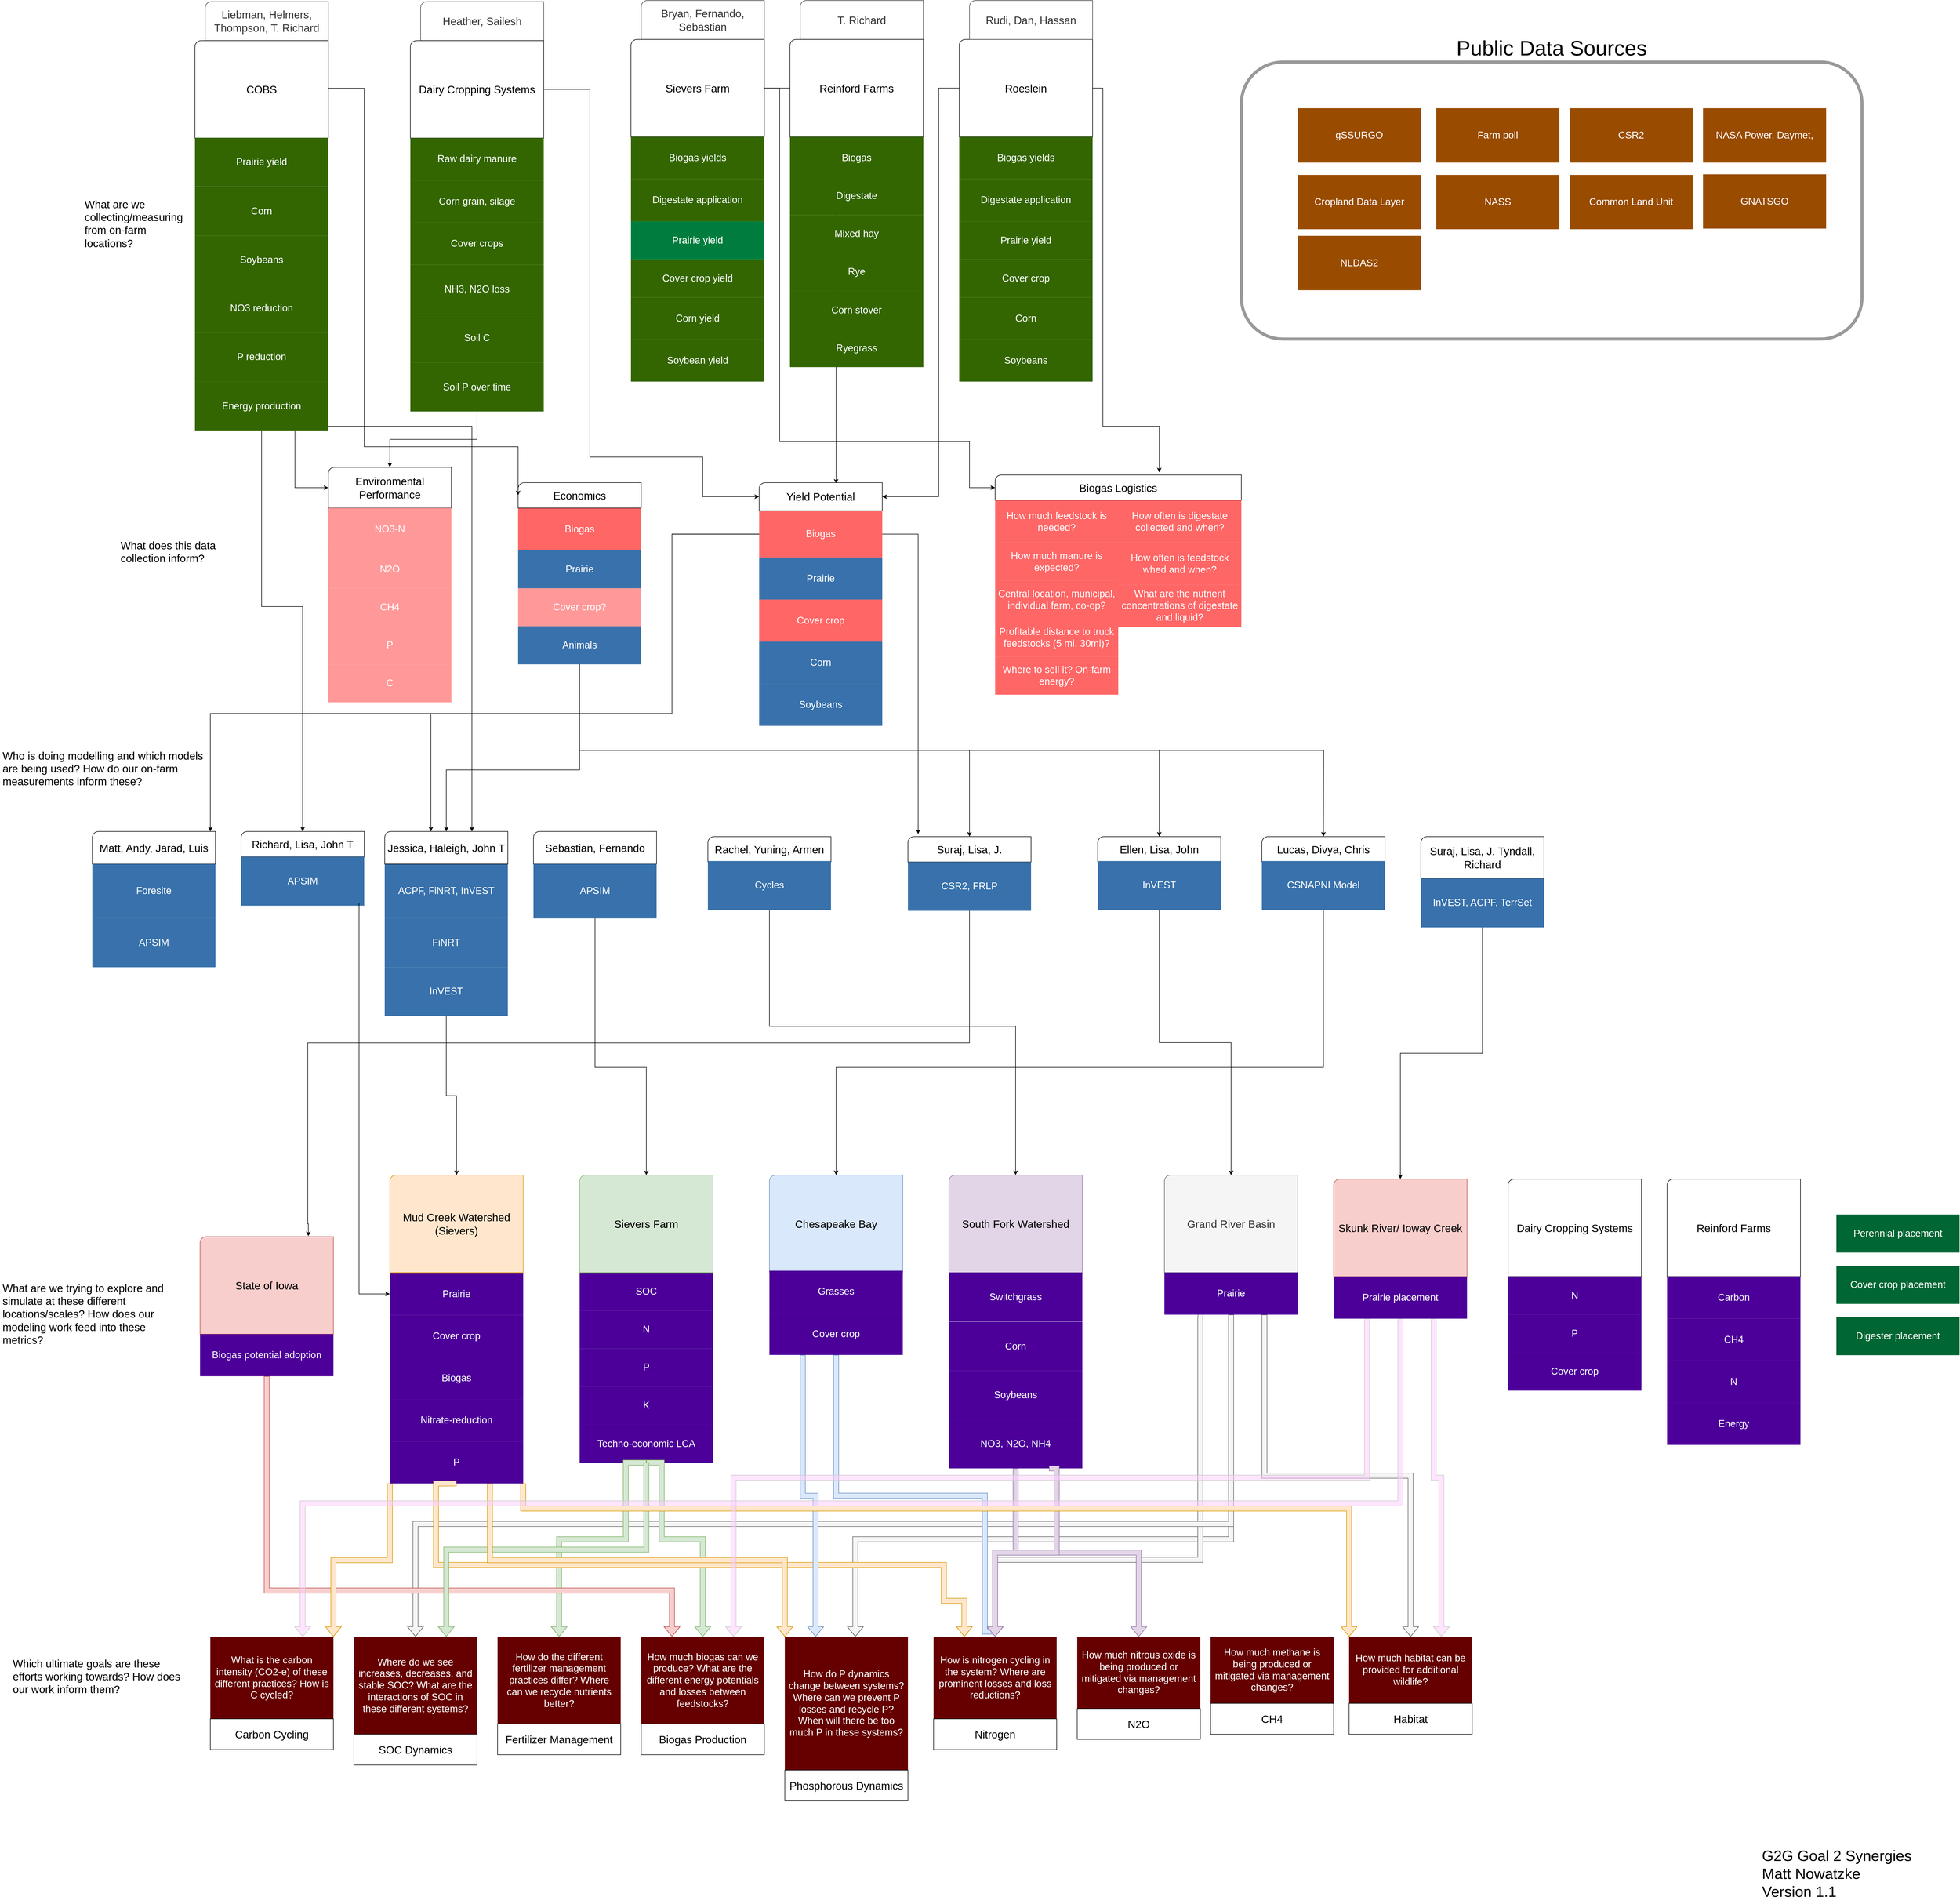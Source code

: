 <mxfile version="20.4.0" type="github">
  <diagram id="07fea595-8f29-1299-0266-81d95cde20df" name="Page-1">
    <mxGraphModel dx="2031" dy="1074" grid="1" gridSize="10" guides="1" tooltips="1" connect="1" arrows="1" fold="1" page="1" pageScale="1" pageWidth="4000" pageHeight="4000" background="#ffffff" math="0" shadow="0">
      <root>
        <mxCell id="0" />
        <mxCell id="1" parent="0" />
        <mxCell id="c8OuSYFcTFagdocNcvec-1" value="Public Data Sources" style="rounded=1;whiteSpace=wrap;html=1;fillColor=none;strokeWidth=6;strokeColor=#999999;labelPosition=center;verticalLabelPosition=top;align=center;verticalAlign=bottom;fontSize=41;" parent="1" vertex="1">
          <mxGeometry x="2460" y="220" width="1210" height="540" as="geometry" />
        </mxCell>
        <mxCell id="Bta4R8MGhBC_zZpxbiVx-288" value="Grand River Basin" style="verticalLabelPosition=middle;verticalAlign=middle;html=1;shape=mxgraph.basic.corner_round_rect;dx=6;labelBackgroundColor=none;fontSize=21;whiteSpace=wrap;labelPosition=center;align=center;fillColor=#f5f5f5;fontColor=#333333;strokeColor=#666666;" parent="1" vertex="1">
          <mxGeometry x="2310" y="2390" width="260" height="190" as="geometry" />
        </mxCell>
        <mxCell id="Bta4R8MGhBC_zZpxbiVx-295" value="" style="group" parent="1" vertex="1" connectable="0">
          <mxGeometry x="790" y="1720" width="240" height="360" as="geometry" />
        </mxCell>
        <mxCell id="Bta4R8MGhBC_zZpxbiVx-296" value="" style="group" parent="Bta4R8MGhBC_zZpxbiVx-295" vertex="1" connectable="0">
          <mxGeometry y="63.529" width="240" height="296.471" as="geometry" />
        </mxCell>
        <mxCell id="Bta4R8MGhBC_zZpxbiVx-297" value="ACPF, FiNRT, InVEST" style="whiteSpace=wrap;shadow=0;fontColor=#FFFFFF;fontFamily=Helvetica;fontStyle=0;html=1;fontSize=19;plain-purple;strokeColor=none;fillColor=#3871AB;gradientColor=none;spacing=6;verticalAlign=middle;sketch=0;labelBackgroundColor=none;" parent="Bta4R8MGhBC_zZpxbiVx-296" vertex="1">
          <mxGeometry width="240" height="105.882" as="geometry" />
        </mxCell>
        <mxCell id="Bta4R8MGhBC_zZpxbiVx-298" value="FiNRT" style="whiteSpace=wrap;shadow=0;fontColor=#FFFFFF;fontFamily=Helvetica;fontStyle=0;html=1;fontSize=19;plain-purple;strokeColor=none;fillColor=#3871AB;gradientColor=none;spacing=6;verticalAlign=middle;sketch=0;labelBackgroundColor=none;" parent="Bta4R8MGhBC_zZpxbiVx-296" vertex="1">
          <mxGeometry y="105.882" width="240" height="95.294" as="geometry" />
        </mxCell>
        <mxCell id="Bta4R8MGhBC_zZpxbiVx-299" value="InVEST" style="whiteSpace=wrap;shadow=0;fontColor=#FFFFFF;fontFamily=Helvetica;fontStyle=0;html=1;fontSize=19;plain-purple;strokeColor=none;fillColor=#3871AB;gradientColor=none;spacing=6;verticalAlign=middle;sketch=0;labelBackgroundColor=none;" parent="Bta4R8MGhBC_zZpxbiVx-296" vertex="1">
          <mxGeometry y="201.176" width="240" height="95.294" as="geometry" />
        </mxCell>
        <mxCell id="Bta4R8MGhBC_zZpxbiVx-300" value="Jessica, Haleigh, John T" style="verticalLabelPosition=middle;verticalAlign=middle;html=1;shape=mxgraph.basic.corner_round_rect;dx=6;fontSize=21;whiteSpace=wrap;labelPosition=center;align=center;" parent="Bta4R8MGhBC_zZpxbiVx-295" vertex="1">
          <mxGeometry width="240" height="63.529" as="geometry" />
        </mxCell>
        <mxCell id="cpoO33E2cY1CjBKNhvb5-2" value="" style="group" parent="1" vertex="1" connectable="0">
          <mxGeometry x="1050" y="1040" width="240" height="354.12" as="geometry" />
        </mxCell>
        <mxCell id="Bta4R8MGhBC_zZpxbiVx-239" value="" style="group" parent="cpoO33E2cY1CjBKNhvb5-2" vertex="1" connectable="0">
          <mxGeometry width="240" height="280" as="geometry" />
        </mxCell>
        <mxCell id="Bta4R8MGhBC_zZpxbiVx-240" value="" style="group" parent="Bta4R8MGhBC_zZpxbiVx-239" vertex="1" connectable="0">
          <mxGeometry y="49.412" width="240" height="230.588" as="geometry" />
        </mxCell>
        <mxCell id="Bta4R8MGhBC_zZpxbiVx-241" value="&lt;span style=&quot;background-color: transparent;&quot;&gt;Biogas&lt;/span&gt;" style="whiteSpace=wrap;shadow=0;fontColor=#FFFFFF;fontFamily=Helvetica;fontStyle=0;html=1;fontSize=19;plain-purple;strokeColor=none;fillColor=#FF6666;gradientColor=none;spacing=6;verticalAlign=middle;sketch=0;labelBackgroundColor=none;" parent="Bta4R8MGhBC_zZpxbiVx-240" vertex="1">
          <mxGeometry width="240" height="82.353" as="geometry" />
        </mxCell>
        <mxCell id="Bta4R8MGhBC_zZpxbiVx-242" value="Prairie" style="whiteSpace=wrap;shadow=0;fontColor=#FFFFFF;fontFamily=Helvetica;fontStyle=0;html=1;fontSize=19;plain-purple;strokeColor=none;fillColor=#3871AB;gradientColor=none;spacing=6;verticalAlign=middle;sketch=0;labelBackgroundColor=none;" parent="Bta4R8MGhBC_zZpxbiVx-240" vertex="1">
          <mxGeometry y="82.353" width="240" height="74.118" as="geometry" />
        </mxCell>
        <mxCell id="Bta4R8MGhBC_zZpxbiVx-243" value="Cover crop?" style="whiteSpace=wrap;shadow=0;fontColor=#FFFFFF;fontFamily=Helvetica;fontStyle=0;html=1;fontSize=19;plain-purple;strokeColor=none;fillColor=#FF9999;gradientColor=none;spacing=6;verticalAlign=middle;sketch=0;labelBackgroundColor=none;" parent="Bta4R8MGhBC_zZpxbiVx-240" vertex="1">
          <mxGeometry y="156.471" width="240" height="74.118" as="geometry" />
        </mxCell>
        <mxCell id="Bta4R8MGhBC_zZpxbiVx-244" value="Economics" style="verticalLabelPosition=middle;verticalAlign=middle;html=1;shape=mxgraph.basic.corner_round_rect;dx=6;fontSize=21;whiteSpace=wrap;labelPosition=center;align=center;" parent="Bta4R8MGhBC_zZpxbiVx-239" vertex="1">
          <mxGeometry width="240" height="49.412" as="geometry" />
        </mxCell>
        <mxCell id="cpoO33E2cY1CjBKNhvb5-1" value="Animals" style="whiteSpace=wrap;shadow=0;fontColor=#FFFFFF;fontFamily=Helvetica;fontStyle=0;html=1;fontSize=19;plain-purple;strokeColor=none;fillColor=#3871AB;gradientColor=none;spacing=6;verticalAlign=middle;sketch=0;labelBackgroundColor=none;" parent="cpoO33E2cY1CjBKNhvb5-2" vertex="1">
          <mxGeometry y="280.002" width="240" height="74.118" as="geometry" />
        </mxCell>
        <mxCell id="cpoO33E2cY1CjBKNhvb5-6" value="" style="group" parent="1" vertex="1" connectable="0">
          <mxGeometry x="2180" y="1730" width="240" height="238.23" as="geometry" />
        </mxCell>
        <mxCell id="cpoO33E2cY1CjBKNhvb5-3" value="Ellen, Lisa, John" style="verticalLabelPosition=middle;verticalAlign=middle;html=1;shape=mxgraph.basic.corner_round_rect;dx=6;fontSize=21;whiteSpace=wrap;labelPosition=center;align=center;" parent="cpoO33E2cY1CjBKNhvb5-6" vertex="1">
          <mxGeometry width="240" height="49.412" as="geometry" />
        </mxCell>
        <mxCell id="cpoO33E2cY1CjBKNhvb5-4" value="InVEST" style="whiteSpace=wrap;shadow=0;fontColor=#FFFFFF;fontFamily=Helvetica;fontStyle=0;html=1;fontSize=19;plain-purple;strokeColor=none;fillColor=#3871AB;gradientColor=none;spacing=6;verticalAlign=middle;sketch=0;labelBackgroundColor=none;" parent="cpoO33E2cY1CjBKNhvb5-6" vertex="1">
          <mxGeometry y="47.642" width="240" height="95.294" as="geometry" />
        </mxCell>
        <mxCell id="fsY-NsWyViT9tGZLsp4b-1" value="" style="group" parent="1" vertex="1" connectable="0">
          <mxGeometry x="2500" y="1730" width="240" height="142.936" as="geometry" />
        </mxCell>
        <mxCell id="cpoO33E2cY1CjBKNhvb5-17" value="Lucas, Divya, Chris" style="verticalLabelPosition=middle;verticalAlign=middle;html=1;shape=mxgraph.basic.corner_round_rect;dx=6;fontSize=21;whiteSpace=wrap;labelPosition=center;align=center;" parent="fsY-NsWyViT9tGZLsp4b-1" vertex="1">
          <mxGeometry width="240" height="49.412" as="geometry" />
        </mxCell>
        <mxCell id="cpoO33E2cY1CjBKNhvb5-18" value="CSNAPNI Model" style="whiteSpace=wrap;shadow=0;fontColor=#FFFFFF;fontFamily=Helvetica;fontStyle=0;html=1;fontSize=19;plain-purple;strokeColor=none;fillColor=#3871AB;gradientColor=none;spacing=6;verticalAlign=middle;sketch=0;labelBackgroundColor=none;" parent="fsY-NsWyViT9tGZLsp4b-1" vertex="1">
          <mxGeometry y="47.642" width="240" height="95.294" as="geometry" />
        </mxCell>
        <mxCell id="fsY-NsWyViT9tGZLsp4b-43" value="Heather, Sailesh" style="verticalLabelPosition=middle;verticalAlign=middle;html=1;shape=mxgraph.basic.corner_round_rect;dx=6;fontSize=21;whiteSpace=wrap;labelPosition=center;align=center;strokeColor=#454545;fontColor=#333333;" parent="1" vertex="1">
          <mxGeometry x="860" y="102.36" width="240" height="75.88" as="geometry" />
        </mxCell>
        <mxCell id="fsY-NsWyViT9tGZLsp4b-56" value="" style="group" parent="1" vertex="1" connectable="0">
          <mxGeometry x="1080" y="1720" width="240" height="169.412" as="geometry" />
        </mxCell>
        <mxCell id="Bta4R8MGhBC_zZpxbiVx-267" value="Sebastian, Fernando" style="verticalLabelPosition=middle;verticalAlign=middle;html=1;shape=mxgraph.basic.corner_round_rect;dx=6;fontSize=21;whiteSpace=wrap;labelPosition=center;align=center;" parent="fsY-NsWyViT9tGZLsp4b-56" vertex="1">
          <mxGeometry width="240" height="63.529" as="geometry" />
        </mxCell>
        <mxCell id="Bta4R8MGhBC_zZpxbiVx-264" value="APSIM" style="whiteSpace=wrap;shadow=0;fontColor=#FFFFFF;fontFamily=Helvetica;fontStyle=0;html=1;fontSize=19;plain-purple;strokeColor=none;fillColor=#3871AB;gradientColor=none;spacing=6;verticalAlign=middle;sketch=0;labelBackgroundColor=none;" parent="fsY-NsWyViT9tGZLsp4b-56" vertex="1">
          <mxGeometry y="63.529" width="240" height="105.882" as="geometry" />
        </mxCell>
        <mxCell id="fsY-NsWyViT9tGZLsp4b-85" value="" style="group" parent="1" vertex="1" connectable="0">
          <mxGeometry x="1980" y="1025.0" width="530" height="428.24" as="geometry" />
        </mxCell>
        <mxCell id="fsY-NsWyViT9tGZLsp4b-13" value="Where to sell it? On-farm energy?" style="whiteSpace=wrap;shadow=0;fontColor=#FFFFFF;fontFamily=Helvetica;fontStyle=0;html=1;fontSize=19;plain-purple;strokeColor=none;fillColor=#FF6666;gradientColor=none;spacing=6;verticalAlign=middle;sketch=0;labelBackgroundColor=none;" parent="fsY-NsWyViT9tGZLsp4b-85" vertex="1">
          <mxGeometry y="354.122" width="240" height="74.118" as="geometry" />
        </mxCell>
        <mxCell id="fsY-NsWyViT9tGZLsp4b-12" value="Biogas Logistics" style="verticalLabelPosition=middle;verticalAlign=middle;html=1;shape=mxgraph.basic.corner_round_rect;dx=6;fontSize=21;whiteSpace=wrap;labelPosition=center;align=center;" parent="fsY-NsWyViT9tGZLsp4b-85" vertex="1">
          <mxGeometry width="480" height="49.41" as="geometry" />
        </mxCell>
        <mxCell id="fsY-NsWyViT9tGZLsp4b-9" value="How much feedstock is needed?" style="whiteSpace=wrap;shadow=0;fontColor=#FFFFFF;fontFamily=Helvetica;fontStyle=0;html=1;fontSize=19;plain-purple;strokeColor=none;fillColor=#FF6666;gradientColor=none;spacing=6;verticalAlign=middle;sketch=0;labelBackgroundColor=none;" parent="fsY-NsWyViT9tGZLsp4b-85" vertex="1">
          <mxGeometry y="49.412" width="240" height="82.353" as="geometry" />
        </mxCell>
        <mxCell id="fsY-NsWyViT9tGZLsp4b-10" value="Central location, municipal, individual farm, co-op?" style="whiteSpace=wrap;shadow=0;fontColor=#FFFFFF;fontFamily=Helvetica;fontStyle=0;html=1;fontSize=19;plain-purple;strokeColor=none;fillColor=#FF6666;gradientColor=none;spacing=6;verticalAlign=middle;sketch=0;labelBackgroundColor=none;" parent="fsY-NsWyViT9tGZLsp4b-85" vertex="1">
          <mxGeometry y="205.885" width="240" height="74.118" as="geometry" />
        </mxCell>
        <mxCell id="fsY-NsWyViT9tGZLsp4b-11" value="Profitable distance to truck feedstocks (5 mi, 30mi)?" style="whiteSpace=wrap;shadow=0;fontColor=#FFFFFF;fontFamily=Helvetica;fontStyle=0;html=1;fontSize=19;plain-purple;strokeColor=none;fillColor=#FF6666;gradientColor=none;spacing=6;verticalAlign=middle;sketch=0;labelBackgroundColor=none;" parent="fsY-NsWyViT9tGZLsp4b-85" vertex="1">
          <mxGeometry y="280.002" width="240" height="74.118" as="geometry" />
        </mxCell>
        <mxCell id="fsY-NsWyViT9tGZLsp4b-35" value="How much manure is expected?" style="whiteSpace=wrap;shadow=0;fontColor=#FFFFFF;fontFamily=Helvetica;fontStyle=0;html=1;fontSize=19;plain-purple;strokeColor=none;fillColor=#FF6666;gradientColor=none;spacing=6;verticalAlign=middle;sketch=0;labelBackgroundColor=none;" parent="fsY-NsWyViT9tGZLsp4b-85" vertex="1">
          <mxGeometry y="131.762" width="240" height="74.118" as="geometry" />
        </mxCell>
        <mxCell id="Dde4bY2OQdOVmToiYL4m-132" value="How often is digestate collected and when?" style="whiteSpace=wrap;shadow=0;fontColor=#FFFFFF;fontFamily=Helvetica;fontStyle=0;html=1;fontSize=19;plain-purple;strokeColor=none;fillColor=#FF6666;gradientColor=none;spacing=6;verticalAlign=middle;sketch=0;labelBackgroundColor=none;" parent="fsY-NsWyViT9tGZLsp4b-85" vertex="1">
          <mxGeometry x="240" y="49.412" width="240" height="82.353" as="geometry" />
        </mxCell>
        <mxCell id="Dde4bY2OQdOVmToiYL4m-135" value="How often is feedstock whed and when?" style="whiteSpace=wrap;shadow=0;fontColor=#FFFFFF;fontFamily=Helvetica;fontStyle=0;html=1;fontSize=19;plain-purple;strokeColor=none;fillColor=#FF6666;gradientColor=none;spacing=6;verticalAlign=middle;sketch=0;labelBackgroundColor=none;" parent="fsY-NsWyViT9tGZLsp4b-85" vertex="1">
          <mxGeometry x="240" y="131.762" width="240" height="82.353" as="geometry" />
        </mxCell>
        <mxCell id="Dde4bY2OQdOVmToiYL4m-145" value="What are the nutrient concentrations of digestate and liquid?" style="whiteSpace=wrap;shadow=0;fontColor=#FFFFFF;fontFamily=Helvetica;fontStyle=0;html=1;fontSize=19;plain-purple;strokeColor=none;fillColor=#FF6666;gradientColor=none;spacing=6;verticalAlign=middle;sketch=0;labelBackgroundColor=none;" parent="fsY-NsWyViT9tGZLsp4b-85" vertex="1">
          <mxGeometry x="240" y="214.112" width="240" height="82.353" as="geometry" />
        </mxCell>
        <mxCell id="fsY-NsWyViT9tGZLsp4b-90" value="" style="group" parent="1" vertex="1" connectable="0">
          <mxGeometry x="1890" y="2390" width="260" height="571.75" as="geometry" />
        </mxCell>
        <mxCell id="fsY-NsWyViT9tGZLsp4b-42" value="South Fork Watershed" style="verticalLabelPosition=middle;verticalAlign=middle;html=1;shape=mxgraph.basic.corner_round_rect;dx=6;labelBackgroundColor=none;fontSize=21;whiteSpace=wrap;labelPosition=center;align=center;fillColor=#e1d5e7;strokeColor=#9673a6;" parent="fsY-NsWyViT9tGZLsp4b-90" vertex="1">
          <mxGeometry width="260" height="190" as="geometry" />
        </mxCell>
        <mxCell id="fsY-NsWyViT9tGZLsp4b-72" value="Switchgrass" style="whiteSpace=wrap;shadow=0;fontColor=#FFFFFF;fontFamily=Helvetica;fontStyle=0;html=1;fontSize=19;plain-purple;strokeColor=none;fillColor=#4C0099;gradientColor=none;spacing=6;verticalAlign=middle;sketch=0;labelBackgroundColor=none;" parent="fsY-NsWyViT9tGZLsp4b-90" vertex="1">
          <mxGeometry y="190" width="260" height="95.293" as="geometry" />
        </mxCell>
        <mxCell id="fsY-NsWyViT9tGZLsp4b-73" value="Corn" style="whiteSpace=wrap;shadow=0;fontColor=#FFFFFF;fontFamily=Helvetica;fontStyle=0;html=1;fontSize=19;plain-purple;strokeColor=none;fillColor=#4C0099;gradientColor=none;spacing=6;verticalAlign=middle;sketch=0;labelBackgroundColor=none;" parent="fsY-NsWyViT9tGZLsp4b-90" vertex="1">
          <mxGeometry y="285.879" width="260" height="95.293" as="geometry" />
        </mxCell>
        <mxCell id="fsY-NsWyViT9tGZLsp4b-74" value="Soybeans" style="whiteSpace=wrap;shadow=0;fontColor=#FFFFFF;fontFamily=Helvetica;fontStyle=0;html=1;fontSize=19;plain-purple;strokeColor=none;fillColor=#4C0099;gradientColor=none;spacing=6;verticalAlign=middle;sketch=0;labelBackgroundColor=none;" parent="fsY-NsWyViT9tGZLsp4b-90" vertex="1">
          <mxGeometry y="381.168" width="260" height="95.293" as="geometry" />
        </mxCell>
        <mxCell id="fsY-NsWyViT9tGZLsp4b-75" value="NO3, N2O, NH4" style="whiteSpace=wrap;shadow=0;fontColor=#FFFFFF;fontFamily=Helvetica;fontStyle=0;html=1;fontSize=19;plain-purple;strokeColor=none;fillColor=#4C0099;gradientColor=none;spacing=6;verticalAlign=middle;sketch=0;labelBackgroundColor=none;" parent="fsY-NsWyViT9tGZLsp4b-90" vertex="1">
          <mxGeometry y="476.457" width="260" height="95.293" as="geometry" />
        </mxCell>
        <mxCell id="Dde4bY2OQdOVmToiYL4m-3" value="" style="group" parent="1" vertex="1" connectable="0">
          <mxGeometry x="800" y="2390" width="260" height="601.17" as="geometry" />
        </mxCell>
        <mxCell id="Bta4R8MGhBC_zZpxbiVx-290" value="Mud Creek Watershed (Sievers)" style="verticalLabelPosition=middle;verticalAlign=middle;html=1;shape=mxgraph.basic.corner_round_rect;dx=6;labelBackgroundColor=none;fontSize=21;whiteSpace=wrap;labelPosition=center;align=center;fillColor=#ffe6cc;strokeColor=#d79b00;" parent="Dde4bY2OQdOVmToiYL4m-3" vertex="1">
          <mxGeometry width="260" height="190" as="geometry" />
        </mxCell>
        <mxCell id="fsY-NsWyViT9tGZLsp4b-61" value="Prairie" style="whiteSpace=wrap;shadow=0;fontColor=#FFFFFF;fontFamily=Helvetica;fontStyle=0;html=1;fontSize=19;plain-purple;strokeColor=none;fillColor=#4C0099;gradientColor=none;spacing=6;verticalAlign=middle;sketch=0;labelBackgroundColor=none;" parent="Dde4bY2OQdOVmToiYL4m-3" vertex="1">
          <mxGeometry y="190.58" width="260" height="82.06" as="geometry" />
        </mxCell>
        <mxCell id="fsY-NsWyViT9tGZLsp4b-62" value="Cover crop" style="whiteSpace=wrap;shadow=0;fontColor=#FFFFFF;fontFamily=Helvetica;fontStyle=0;html=1;fontSize=19;plain-purple;strokeColor=none;fillColor=#4C0099;gradientColor=none;spacing=6;verticalAlign=middle;sketch=0;labelBackgroundColor=none;" parent="Dde4bY2OQdOVmToiYL4m-3" vertex="1">
          <mxGeometry y="272.64" width="260" height="82.06" as="geometry" />
        </mxCell>
        <mxCell id="fsY-NsWyViT9tGZLsp4b-63" value="Biogas" style="whiteSpace=wrap;shadow=0;fontColor=#FFFFFF;fontFamily=Helvetica;fontStyle=0;html=1;fontSize=19;plain-purple;strokeColor=none;fillColor=#4C0099;gradientColor=none;spacing=6;verticalAlign=middle;sketch=0;labelBackgroundColor=none;" parent="Dde4bY2OQdOVmToiYL4m-3" vertex="1">
          <mxGeometry y="354.99" width="260" height="82.06" as="geometry" />
        </mxCell>
        <mxCell id="fsY-NsWyViT9tGZLsp4b-64" value="Nitrate-reduction" style="whiteSpace=wrap;shadow=0;fontColor=#FFFFFF;fontFamily=Helvetica;fontStyle=0;html=1;fontSize=19;plain-purple;strokeColor=none;fillColor=#4C0099;gradientColor=none;spacing=6;verticalAlign=middle;sketch=0;labelBackgroundColor=none;" parent="Dde4bY2OQdOVmToiYL4m-3" vertex="1">
          <mxGeometry y="437.05" width="260" height="82.06" as="geometry" />
        </mxCell>
        <mxCell id="fsY-NsWyViT9tGZLsp4b-65" value="P" style="whiteSpace=wrap;shadow=0;fontColor=#FFFFFF;fontFamily=Helvetica;fontStyle=0;html=1;fontSize=19;plain-purple;strokeColor=none;fillColor=#4C0099;gradientColor=none;spacing=6;verticalAlign=middle;sketch=0;labelBackgroundColor=none;" parent="Dde4bY2OQdOVmToiYL4m-3" vertex="1">
          <mxGeometry y="519.11" width="260" height="82.06" as="geometry" />
        </mxCell>
        <mxCell id="fsY-NsWyViT9tGZLsp4b-78" value="Farm poll" style="whiteSpace=wrap;shadow=0;fontColor=#FFFFFF;fontFamily=Helvetica;fontStyle=0;html=1;fontSize=19;plain-purple;strokeColor=none;fillColor=#994C00;gradientColor=none;spacing=6;verticalAlign=middle;sketch=0;labelBackgroundColor=none;" parent="1" vertex="1">
          <mxGeometry x="2840" y="309.999" width="240" height="105.882" as="geometry" />
        </mxCell>
        <mxCell id="fsY-NsWyViT9tGZLsp4b-79" value="CSR2" style="whiteSpace=wrap;shadow=0;fontColor=#FFFFFF;fontFamily=Helvetica;fontStyle=0;html=1;fontSize=19;plain-purple;strokeColor=none;fillColor=#994C00;gradientColor=none;spacing=6;verticalAlign=middle;sketch=0;labelBackgroundColor=none;" parent="1" vertex="1">
          <mxGeometry x="3100" y="309.999" width="240" height="105.882" as="geometry" />
        </mxCell>
        <mxCell id="Dde4bY2OQdOVmToiYL4m-6" value="gSSURGO" style="whiteSpace=wrap;shadow=0;fontColor=#FFFFFF;fontFamily=Helvetica;fontStyle=0;html=1;fontSize=19;plain-purple;strokeColor=none;fillColor=#994C00;gradientColor=none;spacing=6;verticalAlign=middle;sketch=0;labelBackgroundColor=none;" parent="1" vertex="1">
          <mxGeometry x="2570" y="309.999" width="240" height="105.882" as="geometry" />
        </mxCell>
        <mxCell id="Dde4bY2OQdOVmToiYL4m-7" value="How is nitrogen cycling in the system? Where are prominent losses and loss reductions?" style="whiteSpace=wrap;shadow=0;fontColor=#FFFFFF;fontFamily=Helvetica;fontStyle=0;html=1;fontSize=19;plain-purple;strokeColor=none;fillColor=#660000;gradientColor=none;spacing=6;verticalAlign=middle;sketch=0;labelBackgroundColor=none;" parent="1" vertex="1">
          <mxGeometry x="1860" y="3290" width="240" height="160" as="geometry" />
        </mxCell>
        <mxCell id="Dde4bY2OQdOVmToiYL4m-8" value="How much nitrous oxide is being produced or mitigated via management changes?" style="whiteSpace=wrap;shadow=0;fontColor=#FFFFFF;fontFamily=Helvetica;fontStyle=0;html=1;fontSize=19;plain-purple;strokeColor=none;fillColor=#660000;gradientColor=none;spacing=6;verticalAlign=middle;sketch=0;labelBackgroundColor=none;" parent="1" vertex="1">
          <mxGeometry x="2140" y="3290" width="240" height="140" as="geometry" />
        </mxCell>
        <mxCell id="Dde4bY2OQdOVmToiYL4m-9" value="How much habitat can be provided for additional wildlife?" style="whiteSpace=wrap;shadow=0;fontColor=#FFFFFF;fontFamily=Helvetica;fontStyle=0;html=1;fontSize=19;plain-purple;strokeColor=none;fillColor=#660000;gradientColor=none;spacing=6;verticalAlign=middle;sketch=0;labelBackgroundColor=none;" parent="1" vertex="1">
          <mxGeometry x="2670" y="3290" width="240" height="130" as="geometry" />
        </mxCell>
        <mxCell id="Dde4bY2OQdOVmToiYL4m-12" value="Perennial placement" style="whiteSpace=wrap;shadow=0;fontColor=#FFFFFF;fontFamily=Helvetica;fontStyle=0;html=1;fontSize=19;plain-purple;strokeColor=none;fillColor=#006633;gradientColor=none;spacing=6;verticalAlign=middle;sketch=0;labelBackgroundColor=none;" parent="1" vertex="1">
          <mxGeometry x="3620" y="2466.902" width="240" height="74.118" as="geometry" />
        </mxCell>
        <mxCell id="Dde4bY2OQdOVmToiYL4m-13" value="Digester placement" style="whiteSpace=wrap;shadow=0;fontColor=#FFFFFF;fontFamily=Helvetica;fontStyle=0;html=1;fontSize=19;plain-purple;strokeColor=none;fillColor=#006633;gradientColor=none;spacing=6;verticalAlign=middle;sketch=0;labelBackgroundColor=none;" parent="1" vertex="1">
          <mxGeometry x="3620" y="2666.902" width="240" height="74.118" as="geometry" />
        </mxCell>
        <mxCell id="Dde4bY2OQdOVmToiYL4m-14" value="Cover crop placement" style="whiteSpace=wrap;shadow=0;fontColor=#FFFFFF;fontFamily=Helvetica;fontStyle=0;html=1;fontSize=19;plain-purple;strokeColor=none;fillColor=#006633;gradientColor=none;spacing=6;verticalAlign=middle;sketch=0;labelBackgroundColor=none;" parent="1" vertex="1">
          <mxGeometry x="3620" y="2566.902" width="240" height="74.118" as="geometry" />
        </mxCell>
        <mxCell id="Dde4bY2OQdOVmToiYL4m-15" value="How do P dynamics change between systems? Where can we prevent P losses and recycle P? When will there be too much P in these systems?" style="whiteSpace=wrap;shadow=0;fontColor=#FFFFFF;fontFamily=Helvetica;fontStyle=0;html=1;fontSize=19;plain-purple;strokeColor=none;fillColor=#660000;gradientColor=none;spacing=6;verticalAlign=middle;sketch=0;labelBackgroundColor=none;" parent="1" vertex="1">
          <mxGeometry x="1570" y="3290" width="240" height="260" as="geometry" />
        </mxCell>
        <mxCell id="Dde4bY2OQdOVmToiYL4m-38" style="edgeStyle=orthogonalEdgeStyle;rounded=0;orthogonalLoop=1;jettySize=auto;html=1;exitX=1;exitY=0.5;exitDx=0;exitDy=0;exitPerimeter=0;fontColor=#333333;" parent="1" source="Dde4bY2OQdOVmToiYL4m-20" edge="1">
          <mxGeometry relative="1" as="geometry">
            <mxPoint x="2300" y="1020" as="targetPoint" />
            <Array as="points">
              <mxPoint x="2190" y="271" />
              <mxPoint x="2190" y="930" />
              <mxPoint x="2300" y="930" />
            </Array>
          </mxGeometry>
        </mxCell>
        <mxCell id="Dde4bY2OQdOVmToiYL4m-43" style="edgeStyle=orthogonalEdgeStyle;rounded=0;orthogonalLoop=1;jettySize=auto;html=1;exitX=0;exitY=0.5;exitDx=0;exitDy=0;exitPerimeter=0;entryX=1;entryY=0.5;entryDx=0;entryDy=0;entryPerimeter=0;fontColor=#333333;" parent="1" source="Dde4bY2OQdOVmToiYL4m-20" target="Bta4R8MGhBC_zZpxbiVx-237" edge="1">
          <mxGeometry relative="1" as="geometry">
            <Array as="points">
              <mxPoint x="1870" y="271" />
              <mxPoint x="1870" y="1067" />
            </Array>
          </mxGeometry>
        </mxCell>
        <mxCell id="Dde4bY2OQdOVmToiYL4m-20" value="Roeslein" style="verticalLabelPosition=middle;verticalAlign=middle;html=1;shape=mxgraph.basic.corner_round_rect;dx=6;labelBackgroundColor=none;fontSize=21;whiteSpace=wrap;labelPosition=center;align=center;" parent="1" vertex="1">
          <mxGeometry x="1910" y="175.88" width="260" height="190" as="geometry" />
        </mxCell>
        <mxCell id="Dde4bY2OQdOVmToiYL4m-21" value="Prairie yield" style="whiteSpace=wrap;shadow=0;fontColor=#FFFFFF;fontFamily=Helvetica;fontStyle=0;html=1;fontSize=19;plain-purple;strokeColor=none;fillColor=#336600;gradientColor=none;spacing=6;verticalAlign=middle;sketch=0;labelBackgroundColor=none;" parent="1" vertex="1">
          <mxGeometry x="1910" y="530.58" width="260" height="74.12" as="geometry" />
        </mxCell>
        <mxCell id="Dde4bY2OQdOVmToiYL4m-22" value="Corn" style="whiteSpace=wrap;shadow=0;fontColor=#FFFFFF;fontFamily=Helvetica;fontStyle=0;html=1;fontSize=19;plain-purple;strokeColor=none;fillColor=#336600;gradientColor=none;spacing=6;verticalAlign=middle;sketch=0;labelBackgroundColor=none;" parent="1" vertex="1">
          <mxGeometry x="1910" y="678.82" width="260" height="82.06" as="geometry" />
        </mxCell>
        <mxCell id="Dde4bY2OQdOVmToiYL4m-23" value="Soybeans" style="whiteSpace=wrap;shadow=0;fontColor=#FFFFFF;fontFamily=Helvetica;fontStyle=0;html=1;fontSize=19;plain-purple;strokeColor=none;fillColor=#336600;gradientColor=none;spacing=6;verticalAlign=middle;sketch=0;labelBackgroundColor=none;" parent="1" vertex="1">
          <mxGeometry x="1910" y="760.88" width="260" height="82.06" as="geometry" />
        </mxCell>
        <mxCell id="Dde4bY2OQdOVmToiYL4m-24" value="Biogas yields" style="whiteSpace=wrap;shadow=0;fontColor=#FFFFFF;fontFamily=Helvetica;fontStyle=0;html=1;fontSize=19;plain-purple;strokeColor=none;fillColor=#336600;gradientColor=none;spacing=6;verticalAlign=middle;sketch=0;labelBackgroundColor=none;" parent="1" vertex="1">
          <mxGeometry x="1910" y="365.88" width="260" height="82.35" as="geometry" />
        </mxCell>
        <mxCell id="Dde4bY2OQdOVmToiYL4m-25" value="Cover crop" style="whiteSpace=wrap;shadow=0;fontColor=#FFFFFF;fontFamily=Helvetica;fontStyle=0;html=1;fontSize=19;plain-purple;strokeColor=none;fillColor=#336600;gradientColor=none;spacing=6;verticalAlign=middle;sketch=0;labelBackgroundColor=none;" parent="1" vertex="1">
          <mxGeometry x="1910" y="604.7" width="260" height="74.12" as="geometry" />
        </mxCell>
        <mxCell id="Dde4bY2OQdOVmToiYL4m-26" value="Digestate application" style="whiteSpace=wrap;shadow=0;fontColor=#FFFFFF;fontFamily=Helvetica;fontStyle=0;html=1;fontSize=19;plain-purple;strokeColor=none;fillColor=#336600;gradientColor=none;spacing=6;verticalAlign=middle;sketch=0;labelBackgroundColor=none;" parent="1" vertex="1">
          <mxGeometry x="1910" y="448.23" width="260" height="82.35" as="geometry" />
        </mxCell>
        <mxCell id="Dde4bY2OQdOVmToiYL4m-27" value="Liebman, Helmers, Thompson, T. Richard" style="verticalLabelPosition=middle;verticalAlign=middle;html=1;shape=mxgraph.basic.corner_round_rect;dx=6;fontSize=21;whiteSpace=wrap;labelPosition=center;align=center;strokeColor=#454545;fontColor=#333333;" parent="1" vertex="1">
          <mxGeometry x="440" y="102.36" width="240" height="75.88" as="geometry" />
        </mxCell>
        <mxCell id="Dde4bY2OQdOVmToiYL4m-28" value="Bryan, Fernando, Sebastian" style="verticalLabelPosition=middle;verticalAlign=middle;html=1;shape=mxgraph.basic.corner_round_rect;dx=6;fontSize=21;whiteSpace=wrap;labelPosition=center;align=center;strokeColor=#454545;fontColor=#333333;" parent="1" vertex="1">
          <mxGeometry x="1290" y="100" width="240" height="75.88" as="geometry" />
        </mxCell>
        <mxCell id="Dde4bY2OQdOVmToiYL4m-31" value="NO3 reduction" style="whiteSpace=wrap;shadow=0;fontColor=#FFFFFF;fontFamily=Helvetica;fontStyle=0;html=1;fontSize=19;plain-purple;strokeColor=none;fillColor=#336600;gradientColor=none;spacing=6;verticalAlign=middle;sketch=0;labelBackgroundColor=none;" parent="1" vertex="1">
          <mxGeometry x="420" y="652.358" width="260" height="95.293" as="geometry" />
        </mxCell>
        <mxCell id="Dde4bY2OQdOVmToiYL4m-95" style="edgeStyle=orthogonalEdgeStyle;rounded=0;orthogonalLoop=1;jettySize=auto;html=1;exitX=0.5;exitY=1;exitDx=0;exitDy=0;entryX=0.5;entryY=0;entryDx=0;entryDy=0;entryPerimeter=0;fontColor=#333333;" parent="1" source="Dde4bY2OQdOVmToiYL4m-32" target="Dde4bY2OQdOVmToiYL4m-70" edge="1">
          <mxGeometry relative="1" as="geometry" />
        </mxCell>
        <mxCell id="Dde4bY2OQdOVmToiYL4m-96" style="edgeStyle=orthogonalEdgeStyle;rounded=0;orthogonalLoop=1;jettySize=auto;html=1;fontColor=#333333;" parent="1" edge="1">
          <mxGeometry relative="1" as="geometry">
            <mxPoint x="550" y="930" as="sourcePoint" />
            <mxPoint x="960" y="1720" as="targetPoint" />
            <Array as="points">
              <mxPoint x="960" y="930" />
              <mxPoint x="960" y="1720" />
            </Array>
          </mxGeometry>
        </mxCell>
        <mxCell id="Dde4bY2OQdOVmToiYL4m-32" value="P reduction" style="whiteSpace=wrap;shadow=0;fontColor=#FFFFFF;fontFamily=Helvetica;fontStyle=0;html=1;fontSize=19;plain-purple;strokeColor=none;fillColor=#336600;gradientColor=none;spacing=6;verticalAlign=middle;sketch=0;labelBackgroundColor=none;" parent="1" vertex="1">
          <mxGeometry x="420" y="747.648" width="260" height="95.293" as="geometry" />
        </mxCell>
        <mxCell id="Dde4bY2OQdOVmToiYL4m-33" value="NASA Power, Daymet, " style="whiteSpace=wrap;shadow=0;fontColor=#FFFFFF;fontFamily=Helvetica;fontStyle=0;html=1;fontSize=19;plain-purple;strokeColor=none;fillColor=#994C00;gradientColor=none;spacing=6;verticalAlign=middle;sketch=0;labelBackgroundColor=none;" parent="1" vertex="1">
          <mxGeometry x="3360" y="309.999" width="240" height="105.882" as="geometry" />
        </mxCell>
        <mxCell id="Dde4bY2OQdOVmToiYL4m-39" value="Rudi, Dan, Hassan" style="verticalLabelPosition=middle;verticalAlign=middle;html=1;shape=mxgraph.basic.corner_round_rect;dx=6;fontSize=21;whiteSpace=wrap;labelPosition=center;align=center;strokeColor=#454545;fontColor=#333333;" parent="1" vertex="1">
          <mxGeometry x="1930" y="100" width="240" height="75.88" as="geometry" />
        </mxCell>
        <mxCell id="Dde4bY2OQdOVmToiYL4m-41" style="edgeStyle=orthogonalEdgeStyle;rounded=0;orthogonalLoop=1;jettySize=auto;html=1;exitX=1;exitY=0.5;exitDx=0;exitDy=0;exitPerimeter=0;entryX=0;entryY=0.5;entryDx=0;entryDy=0;entryPerimeter=0;fontColor=#333333;" parent="1" source="Bta4R8MGhBC_zZpxbiVx-289" target="fsY-NsWyViT9tGZLsp4b-12" edge="1">
          <mxGeometry relative="1" as="geometry">
            <Array as="points">
              <mxPoint x="1560" y="271" />
              <mxPoint x="1560" y="960" />
              <mxPoint x="1930" y="960" />
            </Array>
          </mxGeometry>
        </mxCell>
        <mxCell id="Dde4bY2OQdOVmToiYL4m-42" style="edgeStyle=orthogonalEdgeStyle;rounded=0;orthogonalLoop=1;jettySize=auto;html=1;exitX=1;exitY=0.5;exitDx=0;exitDy=0;exitPerimeter=0;entryX=0.625;entryY=0.037;entryDx=0;entryDy=0;entryPerimeter=0;fontColor=#333333;" parent="1" source="Bta4R8MGhBC_zZpxbiVx-289" target="Bta4R8MGhBC_zZpxbiVx-237" edge="1">
          <mxGeometry relative="1" as="geometry" />
        </mxCell>
        <mxCell id="Dde4bY2OQdOVmToiYL4m-44" style="edgeStyle=orthogonalEdgeStyle;rounded=0;orthogonalLoop=1;jettySize=auto;html=1;exitX=1;exitY=0.5;exitDx=0;exitDy=0;exitPerimeter=0;entryX=0;entryY=0.5;entryDx=0;entryDy=0;entryPerimeter=0;fontColor=#333333;" parent="1" source="fsY-NsWyViT9tGZLsp4b-86" target="Bta4R8MGhBC_zZpxbiVx-244" edge="1">
          <mxGeometry relative="1" as="geometry">
            <Array as="points">
              <mxPoint x="680" y="271" />
              <mxPoint x="750" y="271" />
              <mxPoint x="750" y="970" />
              <mxPoint x="1050" y="970" />
            </Array>
          </mxGeometry>
        </mxCell>
        <mxCell id="Dde4bY2OQdOVmToiYL4m-48" style="edgeStyle=orthogonalEdgeStyle;rounded=0;orthogonalLoop=1;jettySize=auto;html=1;exitX=1;exitY=0.5;exitDx=0;exitDy=0;exitPerimeter=0;entryX=0;entryY=0.5;entryDx=0;entryDy=0;entryPerimeter=0;fontColor=#333333;" parent="1" source="Bta4R8MGhBC_zZpxbiVx-292" target="Bta4R8MGhBC_zZpxbiVx-237" edge="1">
          <mxGeometry relative="1" as="geometry">
            <Array as="points">
              <mxPoint x="1190" y="273" />
              <mxPoint x="1190" y="990" />
              <mxPoint x="1410" y="990" />
            </Array>
          </mxGeometry>
        </mxCell>
        <mxCell id="Bta4R8MGhBC_zZpxbiVx-292" value="Dairy Cropping Systems" style="verticalLabelPosition=middle;verticalAlign=middle;html=1;shape=mxgraph.basic.corner_round_rect;dx=6;labelBackgroundColor=none;fontSize=21;whiteSpace=wrap;labelPosition=center;align=center;" parent="1" vertex="1">
          <mxGeometry x="840" y="178.24" width="260" height="190" as="geometry" />
        </mxCell>
        <mxCell id="fsY-NsWyViT9tGZLsp4b-51" value="Raw dairy manure" style="whiteSpace=wrap;shadow=0;fontColor=#FFFFFF;fontFamily=Helvetica;fontStyle=0;html=1;fontSize=19;plain-purple;strokeColor=none;fillColor=#336600;gradientColor=none;spacing=6;verticalAlign=middle;sketch=0;labelBackgroundColor=none;" parent="1" vertex="1">
          <mxGeometry x="840" y="368.24" width="260" height="82.35" as="geometry" />
        </mxCell>
        <mxCell id="fsY-NsWyViT9tGZLsp4b-52" value="Corn grain, silage" style="whiteSpace=wrap;shadow=0;fontColor=#FFFFFF;fontFamily=Helvetica;fontStyle=0;html=1;fontSize=19;plain-purple;strokeColor=none;fillColor=#336600;gradientColor=none;spacing=6;verticalAlign=middle;sketch=0;labelBackgroundColor=none;" parent="1" vertex="1">
          <mxGeometry x="840" y="450.59" width="260" height="82.35" as="geometry" />
        </mxCell>
        <mxCell id="fsY-NsWyViT9tGZLsp4b-53" value="Cover crops" style="whiteSpace=wrap;shadow=0;fontColor=#FFFFFF;fontFamily=Helvetica;fontStyle=0;html=1;fontSize=19;plain-purple;strokeColor=none;fillColor=#336600;gradientColor=none;spacing=6;verticalAlign=middle;sketch=0;labelBackgroundColor=none;" parent="1" vertex="1">
          <mxGeometry x="840" y="532.94" width="260" height="82.35" as="geometry" />
        </mxCell>
        <mxCell id="Dde4bY2OQdOVmToiYL4m-46" value="NH3, N2O loss" style="whiteSpace=wrap;shadow=0;fontColor=#FFFFFF;fontFamily=Helvetica;fontStyle=0;html=1;fontSize=19;plain-purple;strokeColor=none;fillColor=#336600;gradientColor=none;spacing=6;verticalAlign=middle;sketch=0;labelBackgroundColor=none;" parent="1" vertex="1">
          <mxGeometry x="840" y="615.288" width="260" height="95.293" as="geometry" />
        </mxCell>
        <mxCell id="VedTJXCFrdsfxdl1VB74-24" style="edgeStyle=orthogonalEdgeStyle;rounded=0;orthogonalLoop=1;jettySize=auto;html=1;exitX=0.5;exitY=1;exitDx=0;exitDy=0;entryX=0.5;entryY=0;entryDx=0;entryDy=0;entryPerimeter=0;" parent="1" source="Dde4bY2OQdOVmToiYL4m-47" target="VedTJXCFrdsfxdl1VB74-20" edge="1">
          <mxGeometry relative="1" as="geometry" />
        </mxCell>
        <mxCell id="Dde4bY2OQdOVmToiYL4m-47" value="Soil P over time" style="whiteSpace=wrap;shadow=0;fontColor=#FFFFFF;fontFamily=Helvetica;fontStyle=0;html=1;fontSize=19;plain-purple;strokeColor=none;fillColor=#336600;gradientColor=none;spacing=6;verticalAlign=middle;sketch=0;labelBackgroundColor=none;" parent="1" vertex="1">
          <mxGeometry x="840" y="805.868" width="260" height="95.293" as="geometry" />
        </mxCell>
        <mxCell id="cpoO33E2cY1CjBKNhvb5-8" value="Prairie yield" style="whiteSpace=wrap;shadow=0;fontColor=#FFFFFF;fontFamily=Helvetica;fontStyle=0;html=1;fontSize=19;plain-purple;strokeColor=none;fillColor=#007D3E;gradientColor=none;spacing=6;verticalAlign=middle;sketch=0;labelBackgroundColor=none;" parent="1" vertex="1">
          <mxGeometry x="1270" y="530.58" width="260" height="74.12" as="geometry" />
        </mxCell>
        <mxCell id="cpoO33E2cY1CjBKNhvb5-12" value="Corn yield" style="whiteSpace=wrap;shadow=0;fontColor=#FFFFFF;fontFamily=Helvetica;fontStyle=0;html=1;fontSize=19;plain-purple;strokeColor=none;fillColor=#336600;gradientColor=none;spacing=6;verticalAlign=middle;sketch=0;labelBackgroundColor=none;" parent="1" vertex="1">
          <mxGeometry x="1270" y="678.82" width="260" height="82.06" as="geometry" />
        </mxCell>
        <mxCell id="cpoO33E2cY1CjBKNhvb5-13" value="Soybean yield" style="whiteSpace=wrap;shadow=0;fontColor=#FFFFFF;fontFamily=Helvetica;fontStyle=0;html=1;fontSize=19;plain-purple;strokeColor=none;fillColor=#336600;gradientColor=none;spacing=6;verticalAlign=middle;sketch=0;labelBackgroundColor=none;" parent="1" vertex="1">
          <mxGeometry x="1270" y="760.88" width="260" height="82.06" as="geometry" />
        </mxCell>
        <mxCell id="Bta4R8MGhBC_zZpxbiVx-289" value="Sievers Farm" style="verticalLabelPosition=middle;verticalAlign=middle;html=1;shape=mxgraph.basic.corner_round_rect;dx=6;labelBackgroundColor=none;fontSize=21;whiteSpace=wrap;labelPosition=center;align=center;" parent="1" vertex="1">
          <mxGeometry x="1270" y="175.88" width="260" height="190" as="geometry" />
        </mxCell>
        <mxCell id="cpoO33E2cY1CjBKNhvb5-7" value="Biogas yields" style="whiteSpace=wrap;shadow=0;fontColor=#FFFFFF;fontFamily=Helvetica;fontStyle=0;html=1;fontSize=19;plain-purple;strokeColor=none;fillColor=#336600;gradientColor=none;spacing=6;verticalAlign=middle;sketch=0;labelBackgroundColor=none;" parent="1" vertex="1">
          <mxGeometry x="1270" y="365.88" width="260" height="82.35" as="geometry" />
        </mxCell>
        <mxCell id="cpoO33E2cY1CjBKNhvb5-9" value="Cover crop yield" style="whiteSpace=wrap;shadow=0;fontColor=#FFFFFF;fontFamily=Helvetica;fontStyle=0;html=1;fontSize=19;plain-purple;strokeColor=none;fillColor=#336600;gradientColor=none;spacing=6;verticalAlign=middle;sketch=0;labelBackgroundColor=none;" parent="1" vertex="1">
          <mxGeometry x="1270" y="604.7" width="260" height="74.12" as="geometry" />
        </mxCell>
        <mxCell id="fsY-NsWyViT9tGZLsp4b-33" value="Digestate application" style="whiteSpace=wrap;shadow=0;fontColor=#FFFFFF;fontFamily=Helvetica;fontStyle=0;html=1;fontSize=19;plain-purple;strokeColor=none;fillColor=#336600;gradientColor=none;spacing=6;verticalAlign=middle;sketch=0;labelBackgroundColor=none;" parent="1" vertex="1">
          <mxGeometry x="1270" y="448.23" width="260" height="82.35" as="geometry" />
        </mxCell>
        <mxCell id="fsY-NsWyViT9tGZLsp4b-86" value="COBS" style="verticalLabelPosition=middle;verticalAlign=middle;html=1;shape=mxgraph.basic.corner_round_rect;dx=6;labelBackgroundColor=none;fontSize=21;whiteSpace=wrap;labelPosition=center;align=center;" parent="1" vertex="1">
          <mxGeometry x="420" y="178.24" width="260" height="190" as="geometry" />
        </mxCell>
        <mxCell id="fsY-NsWyViT9tGZLsp4b-87" value="Prairie yield" style="whiteSpace=wrap;shadow=0;fontColor=#FFFFFF;fontFamily=Helvetica;fontStyle=0;html=1;fontSize=19;plain-purple;strokeColor=none;fillColor=#336600;gradientColor=none;spacing=6;verticalAlign=middle;sketch=0;labelBackgroundColor=none;" parent="1" vertex="1">
          <mxGeometry x="420" y="367.66" width="260" height="95.293" as="geometry" />
        </mxCell>
        <mxCell id="fsY-NsWyViT9tGZLsp4b-88" value="Corn" style="whiteSpace=wrap;shadow=0;fontColor=#FFFFFF;fontFamily=Helvetica;fontStyle=0;html=1;fontSize=19;plain-purple;strokeColor=none;fillColor=#336600;gradientColor=none;spacing=6;verticalAlign=middle;sketch=0;labelBackgroundColor=none;" parent="1" vertex="1">
          <mxGeometry x="420" y="463.539" width="260" height="95.293" as="geometry" />
        </mxCell>
        <mxCell id="fsY-NsWyViT9tGZLsp4b-89" value="Soybeans" style="whiteSpace=wrap;shadow=0;fontColor=#FFFFFF;fontFamily=Helvetica;fontStyle=0;html=1;fontSize=19;plain-purple;strokeColor=none;fillColor=#336600;gradientColor=none;spacing=6;verticalAlign=middle;sketch=0;labelBackgroundColor=none;" parent="1" vertex="1">
          <mxGeometry x="420" y="558.828" width="260" height="95.293" as="geometry" />
        </mxCell>
        <mxCell id="Dde4bY2OQdOVmToiYL4m-49" value="How much biogas can we produce? What are the different energy potentials and losses between feedstocks?" style="whiteSpace=wrap;shadow=0;fontColor=#FFFFFF;fontFamily=Helvetica;fontStyle=0;html=1;fontSize=19;plain-purple;strokeColor=none;fillColor=#660000;gradientColor=none;spacing=6;verticalAlign=middle;sketch=0;labelBackgroundColor=none;" parent="1" vertex="1">
          <mxGeometry x="1290" y="3290" width="240" height="170" as="geometry" />
        </mxCell>
        <mxCell id="Dde4bY2OQdOVmToiYL4m-50" value="How do the different fertilizer management practices differ? Where can we recycle nutrients better?" style="whiteSpace=wrap;shadow=0;fontColor=#FFFFFF;fontFamily=Helvetica;fontStyle=0;html=1;fontSize=19;plain-purple;strokeColor=none;fillColor=#660000;gradientColor=none;spacing=6;verticalAlign=middle;sketch=0;labelBackgroundColor=none;" parent="1" vertex="1">
          <mxGeometry x="1010" y="3290" width="240" height="170" as="geometry" />
        </mxCell>
        <mxCell id="fsY-NsWyViT9tGZLsp4b-71" value="Suraj, Lisa, J." style="verticalLabelPosition=middle;verticalAlign=middle;html=1;shape=mxgraph.basic.corner_round_rect;dx=6;fontSize=21;whiteSpace=wrap;labelPosition=center;align=center;" parent="1" vertex="1">
          <mxGeometry x="1810" y="1730" width="240" height="49.412" as="geometry" />
        </mxCell>
        <mxCell id="fsY-NsWyViT9tGZLsp4b-44" value="" style="group" parent="1" vertex="1" connectable="0">
          <mxGeometry x="1420" y="1730" width="240" height="142.936" as="geometry" />
        </mxCell>
        <mxCell id="fsY-NsWyViT9tGZLsp4b-30" value="Rachel, Yuning, Armen " style="verticalLabelPosition=middle;verticalAlign=middle;html=1;shape=mxgraph.basic.corner_round_rect;dx=6;fontSize=21;whiteSpace=wrap;labelPosition=center;align=center;" parent="fsY-NsWyViT9tGZLsp4b-44" vertex="1">
          <mxGeometry width="240" height="49.412" as="geometry" />
        </mxCell>
        <mxCell id="fsY-NsWyViT9tGZLsp4b-31" value="Cycles" style="whiteSpace=wrap;shadow=0;fontColor=#FFFFFF;fontFamily=Helvetica;fontStyle=0;html=1;fontSize=19;plain-purple;strokeColor=none;fillColor=#3871AB;gradientColor=none;spacing=6;verticalAlign=middle;sketch=0;labelBackgroundColor=none;" parent="fsY-NsWyViT9tGZLsp4b-44" vertex="1">
          <mxGeometry y="47.642" width="240" height="95.294" as="geometry" />
        </mxCell>
        <mxCell id="Dde4bY2OQdOVmToiYL4m-54" value="Cropland Data Layer" style="whiteSpace=wrap;shadow=0;fontColor=#FFFFFF;fontFamily=Helvetica;fontStyle=0;html=1;fontSize=19;plain-purple;strokeColor=none;fillColor=#994C00;gradientColor=none;spacing=6;verticalAlign=middle;sketch=0;labelBackgroundColor=none;" parent="1" vertex="1">
          <mxGeometry x="2570" y="439.999" width="240" height="105.882" as="geometry" />
        </mxCell>
        <mxCell id="Dde4bY2OQdOVmToiYL4m-55" style="edgeStyle=orthogonalEdgeStyle;rounded=0;orthogonalLoop=1;jettySize=auto;html=1;exitX=0.5;exitY=1;exitDx=0;exitDy=0;entryX=0.5;entryY=0;entryDx=0;entryDy=0;entryPerimeter=0;fontColor=#333333;" parent="1" source="fsY-NsWyViT9tGZLsp4b-31" target="fsY-NsWyViT9tGZLsp4b-42" edge="1">
          <mxGeometry relative="1" as="geometry">
            <Array as="points">
              <mxPoint x="1540" y="2100" />
              <mxPoint x="2020" y="2100" />
            </Array>
          </mxGeometry>
        </mxCell>
        <mxCell id="Dde4bY2OQdOVmToiYL4m-56" style="edgeStyle=orthogonalEdgeStyle;rounded=0;orthogonalLoop=1;jettySize=auto;html=1;exitX=0.5;exitY=1;exitDx=0;exitDy=0;entryX=0.5;entryY=0;entryDx=0;entryDy=0;entryPerimeter=0;fontColor=#333333;" parent="1" source="Bta4R8MGhBC_zZpxbiVx-264" target="Dde4bY2OQdOVmToiYL4m-17" edge="1">
          <mxGeometry relative="1" as="geometry">
            <Array as="points">
              <mxPoint x="1200" y="2180" />
              <mxPoint x="1300" y="2180" />
            </Array>
          </mxGeometry>
        </mxCell>
        <mxCell id="Dde4bY2OQdOVmToiYL4m-57" value="" style="group" parent="1" vertex="1" connectable="0">
          <mxGeometry x="1170" y="2390" width="260" height="560.6" as="geometry" />
        </mxCell>
        <mxCell id="Bta4R8MGhBC_zZpxbiVx-249" value="SOC" style="whiteSpace=wrap;shadow=0;fontColor=#FFFFFF;fontFamily=Helvetica;fontStyle=0;html=1;fontSize=19;plain-purple;strokeColor=none;fillColor=#4C0099;gradientColor=none;spacing=6;verticalAlign=middle;sketch=0;labelBackgroundColor=none;" parent="Dde4bY2OQdOVmToiYL4m-57" vertex="1">
          <mxGeometry y="190" width="260" height="74.12" as="geometry" />
        </mxCell>
        <mxCell id="Dde4bY2OQdOVmToiYL4m-17" value="Sievers Farm" style="verticalLabelPosition=middle;verticalAlign=middle;html=1;shape=mxgraph.basic.corner_round_rect;dx=6;labelBackgroundColor=none;fontSize=21;whiteSpace=wrap;labelPosition=center;align=center;fillColor=#d5e8d4;strokeColor=#82b366;" parent="Dde4bY2OQdOVmToiYL4m-57" vertex="1">
          <mxGeometry width="260" height="190" as="geometry" />
        </mxCell>
        <mxCell id="Dde4bY2OQdOVmToiYL4m-34" value="N" style="whiteSpace=wrap;shadow=0;fontColor=#FFFFFF;fontFamily=Helvetica;fontStyle=0;html=1;fontSize=19;plain-purple;strokeColor=none;fillColor=#4C0099;gradientColor=none;spacing=6;verticalAlign=middle;sketch=0;labelBackgroundColor=none;" parent="Dde4bY2OQdOVmToiYL4m-57" vertex="1">
          <mxGeometry y="264.12" width="260" height="74.12" as="geometry" />
        </mxCell>
        <mxCell id="Dde4bY2OQdOVmToiYL4m-35" value="P" style="whiteSpace=wrap;shadow=0;fontColor=#FFFFFF;fontFamily=Helvetica;fontStyle=0;html=1;fontSize=19;plain-purple;strokeColor=none;fillColor=#4C0099;gradientColor=none;spacing=6;verticalAlign=middle;sketch=0;labelBackgroundColor=none;" parent="Dde4bY2OQdOVmToiYL4m-57" vertex="1">
          <mxGeometry y="338.24" width="260" height="74.12" as="geometry" />
        </mxCell>
        <mxCell id="Dde4bY2OQdOVmToiYL4m-36" value="K" style="whiteSpace=wrap;shadow=0;fontColor=#FFFFFF;fontFamily=Helvetica;fontStyle=0;html=1;fontSize=19;plain-purple;strokeColor=none;fillColor=#4C0099;gradientColor=none;spacing=6;verticalAlign=middle;sketch=0;labelBackgroundColor=none;" parent="Dde4bY2OQdOVmToiYL4m-57" vertex="1">
          <mxGeometry y="412.36" width="260" height="74.12" as="geometry" />
        </mxCell>
        <mxCell id="Dde4bY2OQdOVmToiYL4m-37" value="Techno-economic LCA" style="whiteSpace=wrap;shadow=0;fontColor=#FFFFFF;fontFamily=Helvetica;fontStyle=0;html=1;fontSize=19;plain-purple;strokeColor=none;fillColor=#4C0099;gradientColor=none;spacing=6;verticalAlign=middle;sketch=0;labelBackgroundColor=none;" parent="Dde4bY2OQdOVmToiYL4m-57" vertex="1">
          <mxGeometry y="486.48" width="260" height="74.12" as="geometry" />
        </mxCell>
        <mxCell id="Dde4bY2OQdOVmToiYL4m-58" value="" style="group" parent="1" vertex="1" connectable="0">
          <mxGeometry x="1540" y="2390" width="260" height="350.58" as="geometry" />
        </mxCell>
        <mxCell id="Bta4R8MGhBC_zZpxbiVx-291" value="Chesapeake Bay" style="verticalLabelPosition=middle;verticalAlign=middle;html=1;shape=mxgraph.basic.corner_round_rect;dx=6;labelBackgroundColor=none;fontSize=21;whiteSpace=wrap;labelPosition=center;align=center;fillColor=#dae8fc;strokeColor=#6c8ebf;" parent="Dde4bY2OQdOVmToiYL4m-58" vertex="1">
          <mxGeometry width="260" height="190" as="geometry" />
        </mxCell>
        <mxCell id="fsY-NsWyViT9tGZLsp4b-66" value="Grasses" style="whiteSpace=wrap;shadow=0;fontColor=#FFFFFF;fontFamily=Helvetica;fontStyle=0;html=1;fontSize=19;plain-purple;strokeColor=none;fillColor=#4C0099;gradientColor=none;spacing=6;verticalAlign=middle;sketch=0;labelBackgroundColor=none;" parent="Dde4bY2OQdOVmToiYL4m-58" vertex="1">
          <mxGeometry y="186.46" width="260" height="82.06" as="geometry" />
        </mxCell>
        <mxCell id="fsY-NsWyViT9tGZLsp4b-67" value="Cover crop" style="whiteSpace=wrap;shadow=0;fontColor=#FFFFFF;fontFamily=Helvetica;fontStyle=0;html=1;fontSize=19;plain-purple;strokeColor=none;fillColor=#4C0099;gradientColor=none;spacing=6;verticalAlign=middle;sketch=0;labelBackgroundColor=none;" parent="Dde4bY2OQdOVmToiYL4m-58" vertex="1">
          <mxGeometry y="268.52" width="260" height="82.06" as="geometry" />
        </mxCell>
        <mxCell id="Dde4bY2OQdOVmToiYL4m-59" style="edgeStyle=orthogonalEdgeStyle;rounded=0;orthogonalLoop=1;jettySize=auto;html=1;exitX=0.5;exitY=1;exitDx=0;exitDy=0;fontColor=#333333;" parent="1" source="cpoO33E2cY1CjBKNhvb5-1" target="Bta4R8MGhBC_zZpxbiVx-300" edge="1">
          <mxGeometry relative="1" as="geometry">
            <Array as="points">
              <mxPoint x="1170" y="1600" />
              <mxPoint x="910" y="1600" />
            </Array>
          </mxGeometry>
        </mxCell>
        <mxCell id="Dde4bY2OQdOVmToiYL4m-60" style="edgeStyle=orthogonalEdgeStyle;rounded=0;orthogonalLoop=1;jettySize=auto;html=1;exitX=0.5;exitY=1;exitDx=0;exitDy=0;entryX=0.5;entryY=0;entryDx=0;entryDy=0;entryPerimeter=0;fontColor=#333333;" parent="1" source="cpoO33E2cY1CjBKNhvb5-1" target="fsY-NsWyViT9tGZLsp4b-71" edge="1">
          <mxGeometry relative="1" as="geometry" />
        </mxCell>
        <mxCell id="Dde4bY2OQdOVmToiYL4m-61" style="edgeStyle=orthogonalEdgeStyle;rounded=0;orthogonalLoop=1;jettySize=auto;html=1;exitX=0.5;exitY=1;exitDx=0;exitDy=0;fontColor=#333333;" parent="1" source="cpoO33E2cY1CjBKNhvb5-1" target="cpoO33E2cY1CjBKNhvb5-3" edge="1">
          <mxGeometry relative="1" as="geometry" />
        </mxCell>
        <mxCell id="Dde4bY2OQdOVmToiYL4m-62" style="edgeStyle=orthogonalEdgeStyle;rounded=0;orthogonalLoop=1;jettySize=auto;html=1;exitX=0.5;exitY=1;exitDx=0;exitDy=0;fontColor=#333333;" parent="1" source="cpoO33E2cY1CjBKNhvb5-1" edge="1">
          <mxGeometry relative="1" as="geometry">
            <mxPoint x="2620" y="1730" as="targetPoint" />
          </mxGeometry>
        </mxCell>
        <mxCell id="Dde4bY2OQdOVmToiYL4m-63" style="edgeStyle=orthogonalEdgeStyle;rounded=0;orthogonalLoop=1;jettySize=auto;html=1;exitX=0.5;exitY=1;exitDx=0;exitDy=0;entryX=0.5;entryY=0;entryDx=0;entryDy=0;entryPerimeter=0;fontColor=#333333;" parent="1" source="Bta4R8MGhBC_zZpxbiVx-299" target="Bta4R8MGhBC_zZpxbiVx-290" edge="1">
          <mxGeometry relative="1" as="geometry" />
        </mxCell>
        <mxCell id="Dde4bY2OQdOVmToiYL4m-71" value="" style="group" parent="1" vertex="1" connectable="0">
          <mxGeometry x="220" y="1720" width="240" height="264.706" as="geometry" />
        </mxCell>
        <mxCell id="Dde4bY2OQdOVmToiYL4m-69" value="Matt, Andy, Jarad, Luis" style="verticalLabelPosition=middle;verticalAlign=middle;html=1;shape=mxgraph.basic.corner_round_rect;dx=6;fontSize=21;whiteSpace=wrap;labelPosition=center;align=center;" parent="Dde4bY2OQdOVmToiYL4m-71" vertex="1">
          <mxGeometry width="240" height="63.529" as="geometry" />
        </mxCell>
        <mxCell id="Dde4bY2OQdOVmToiYL4m-66" value="Foresite" style="whiteSpace=wrap;shadow=0;fontColor=#FFFFFF;fontFamily=Helvetica;fontStyle=0;html=1;fontSize=19;plain-purple;strokeColor=none;fillColor=#3871AB;gradientColor=none;spacing=6;verticalAlign=middle;sketch=0;labelBackgroundColor=none;" parent="Dde4bY2OQdOVmToiYL4m-71" vertex="1">
          <mxGeometry y="63.529" width="240" height="105.882" as="geometry" />
        </mxCell>
        <mxCell id="Dde4bY2OQdOVmToiYL4m-67" value="APSIM" style="whiteSpace=wrap;shadow=0;fontColor=#FFFFFF;fontFamily=Helvetica;fontStyle=0;html=1;fontSize=19;plain-purple;strokeColor=none;fillColor=#3871AB;gradientColor=none;spacing=6;verticalAlign=middle;sketch=0;labelBackgroundColor=none;" parent="Dde4bY2OQdOVmToiYL4m-71" vertex="1">
          <mxGeometry y="169.412" width="240" height="95.294" as="geometry" />
        </mxCell>
        <mxCell id="Dde4bY2OQdOVmToiYL4m-75" value="" style="group" parent="1" vertex="1" connectable="0">
          <mxGeometry x="510" y="1720" width="240" height="144.706" as="geometry" />
        </mxCell>
        <mxCell id="Dde4bY2OQdOVmToiYL4m-70" value="Richard, Lisa, John T" style="verticalLabelPosition=middle;verticalAlign=middle;html=1;shape=mxgraph.basic.corner_round_rect;dx=6;fontSize=21;whiteSpace=wrap;labelPosition=center;align=center;" parent="Dde4bY2OQdOVmToiYL4m-75" vertex="1">
          <mxGeometry width="240" height="49.412" as="geometry" />
        </mxCell>
        <mxCell id="Dde4bY2OQdOVmToiYL4m-73" value="APSIM" style="whiteSpace=wrap;shadow=0;fontColor=#FFFFFF;fontFamily=Helvetica;fontStyle=0;html=1;fontSize=19;plain-purple;strokeColor=none;fillColor=#3871AB;gradientColor=none;spacing=6;verticalAlign=middle;sketch=0;labelBackgroundColor=none;" parent="Dde4bY2OQdOVmToiYL4m-75" vertex="1">
          <mxGeometry y="49.412" width="240" height="95.294" as="geometry" />
        </mxCell>
        <mxCell id="Dde4bY2OQdOVmToiYL4m-76" style="edgeStyle=orthogonalEdgeStyle;rounded=0;orthogonalLoop=1;jettySize=auto;html=1;entryX=0;entryY=0.5;entryDx=0;entryDy=0;fontColor=#333333;" parent="1" target="fsY-NsWyViT9tGZLsp4b-61" edge="1">
          <mxGeometry relative="1" as="geometry">
            <mxPoint x="740" y="1860" as="sourcePoint" />
            <Array as="points">
              <mxPoint x="740" y="1865" />
              <mxPoint x="740" y="2622" />
            </Array>
          </mxGeometry>
        </mxCell>
        <mxCell id="Dde4bY2OQdOVmToiYL4m-77" value="" style="group" parent="1" vertex="1" connectable="0">
          <mxGeometry x="1520" y="1040" width="240" height="474.12" as="geometry" />
        </mxCell>
        <mxCell id="Bta4R8MGhBC_zZpxbiVx-268" value="Corn" style="whiteSpace=wrap;shadow=0;fontColor=#FFFFFF;fontFamily=Helvetica;fontStyle=0;html=1;fontSize=19;plain-purple;strokeColor=none;fillColor=#3871AB;gradientColor=none;spacing=6;verticalAlign=middle;sketch=0;labelBackgroundColor=none;" parent="Dde4bY2OQdOVmToiYL4m-77" vertex="1">
          <mxGeometry y="310.001" width="240" height="82.059" as="geometry" />
        </mxCell>
        <mxCell id="Bta4R8MGhBC_zZpxbiVx-269" value="Soybeans" style="whiteSpace=wrap;shadow=0;fontColor=#FFFFFF;fontFamily=Helvetica;fontStyle=0;html=1;fontSize=19;plain-purple;strokeColor=none;fillColor=#3871AB;gradientColor=none;spacing=6;verticalAlign=middle;sketch=0;labelBackgroundColor=none;" parent="Dde4bY2OQdOVmToiYL4m-77" vertex="1">
          <mxGeometry y="392.061" width="240" height="82.059" as="geometry" />
        </mxCell>
        <mxCell id="Bta4R8MGhBC_zZpxbiVx-237" value="Yield Potential" style="verticalLabelPosition=middle;verticalAlign=middle;html=1;shape=mxgraph.basic.corner_round_rect;dx=6;fontSize=21;whiteSpace=wrap;labelPosition=center;align=center;" parent="Dde4bY2OQdOVmToiYL4m-77" vertex="1">
          <mxGeometry width="240" height="54.706" as="geometry" />
        </mxCell>
        <mxCell id="Bta4R8MGhBC_zZpxbiVx-218" value="Biogas" style="whiteSpace=wrap;shadow=0;fontColor=#FFFFFF;fontFamily=Helvetica;fontStyle=0;html=1;fontSize=19;plain-purple;strokeColor=none;fillColor=#FF6666;gradientColor=none;spacing=6;verticalAlign=middle;sketch=0;labelBackgroundColor=none;" parent="Dde4bY2OQdOVmToiYL4m-77" vertex="1">
          <mxGeometry y="54.706" width="240" height="91.176" as="geometry" />
        </mxCell>
        <mxCell id="Bta4R8MGhBC_zZpxbiVx-219" value="Prairie" style="whiteSpace=wrap;shadow=0;fontColor=#FFFFFF;fontFamily=Helvetica;fontStyle=0;html=1;fontSize=19;plain-purple;strokeColor=none;fillColor=#3871AB;gradientColor=none;spacing=6;verticalAlign=middle;sketch=0;labelBackgroundColor=none;" parent="Dde4bY2OQdOVmToiYL4m-77" vertex="1">
          <mxGeometry y="145.882" width="240" height="82.059" as="geometry" />
        </mxCell>
        <mxCell id="Bta4R8MGhBC_zZpxbiVx-223" value="Cover crop" style="whiteSpace=wrap;shadow=0;fontColor=#FFFFFF;fontFamily=Helvetica;fontStyle=0;html=1;fontSize=19;plain-purple;strokeColor=none;fillColor=#FF6666;gradientColor=none;spacing=6;verticalAlign=middle;sketch=0;labelBackgroundColor=none;" parent="Dde4bY2OQdOVmToiYL4m-77" vertex="1">
          <mxGeometry y="227.941" width="240" height="82.059" as="geometry" />
        </mxCell>
        <mxCell id="Dde4bY2OQdOVmToiYL4m-78" style="edgeStyle=orthogonalEdgeStyle;rounded=0;orthogonalLoop=1;jettySize=auto;html=1;exitX=1;exitY=0.5;exitDx=0;exitDy=0;entryX=0.083;entryY=-0.101;entryDx=0;entryDy=0;entryPerimeter=0;fontColor=#333333;" parent="1" source="Bta4R8MGhBC_zZpxbiVx-218" target="fsY-NsWyViT9tGZLsp4b-71" edge="1">
          <mxGeometry relative="1" as="geometry" />
        </mxCell>
        <mxCell id="Dde4bY2OQdOVmToiYL4m-79" style="edgeStyle=orthogonalEdgeStyle;rounded=0;orthogonalLoop=1;jettySize=auto;html=1;exitX=0;exitY=0.5;exitDx=0;exitDy=0;fontColor=#333333;" parent="1" source="Bta4R8MGhBC_zZpxbiVx-218" edge="1">
          <mxGeometry relative="1" as="geometry">
            <Array as="points">
              <mxPoint x="1350" y="1140" />
              <mxPoint x="1350" y="1490" />
              <mxPoint x="880" y="1490" />
              <mxPoint x="880" y="1720" />
            </Array>
            <mxPoint x="880" y="1720" as="targetPoint" />
          </mxGeometry>
        </mxCell>
        <mxCell id="Dde4bY2OQdOVmToiYL4m-80" style="edgeStyle=orthogonalEdgeStyle;rounded=0;orthogonalLoop=1;jettySize=auto;html=1;exitX=0;exitY=0.5;exitDx=0;exitDy=0;fontColor=#333333;" parent="1" source="Bta4R8MGhBC_zZpxbiVx-218" edge="1">
          <mxGeometry relative="1" as="geometry">
            <Array as="points">
              <mxPoint x="1350" y="1140" />
              <mxPoint x="1350" y="1490" />
              <mxPoint x="450" y="1490" />
              <mxPoint x="450" y="1720" />
            </Array>
            <mxPoint x="450" y="1720" as="targetPoint" />
          </mxGeometry>
        </mxCell>
        <mxCell id="Dde4bY2OQdOVmToiYL4m-81" style="edgeStyle=orthogonalEdgeStyle;rounded=0;orthogonalLoop=1;jettySize=auto;html=1;exitX=0.5;exitY=1;exitDx=0;exitDy=0;entryX=0.5;entryY=0;entryDx=0;entryDy=0;entryPerimeter=0;fontColor=#333333;" parent="1" source="cpoO33E2cY1CjBKNhvb5-4" target="Bta4R8MGhBC_zZpxbiVx-288" edge="1">
          <mxGeometry relative="1" as="geometry" />
        </mxCell>
        <mxCell id="Dde4bY2OQdOVmToiYL4m-83" style="edgeStyle=orthogonalEdgeStyle;rounded=0;orthogonalLoop=1;jettySize=auto;html=1;exitX=0.5;exitY=1;exitDx=0;exitDy=0;entryX=0.573;entryY=0;entryDx=0;entryDy=0;entryPerimeter=0;fontColor=#333333;shape=flexArrow;fillColor=#f5f5f5;strokeColor=#666666;" parent="1" source="Dde4bY2OQdOVmToiYL4m-82" target="Dde4bY2OQdOVmToiYL4m-15" edge="1">
          <mxGeometry relative="1" as="geometry">
            <Array as="points">
              <mxPoint x="2440" y="3100" />
              <mxPoint x="1708" y="3100" />
            </Array>
          </mxGeometry>
        </mxCell>
        <mxCell id="Dde4bY2OQdOVmToiYL4m-84" style="edgeStyle=orthogonalEdgeStyle;rounded=0;orthogonalLoop=1;jettySize=auto;html=1;exitX=0.25;exitY=1;exitDx=0;exitDy=0;fontColor=#333333;shape=flexArrow;fillColor=#f5f5f5;strokeColor=#666666;" parent="1" source="Dde4bY2OQdOVmToiYL4m-82" target="Dde4bY2OQdOVmToiYL4m-7" edge="1">
          <mxGeometry relative="1" as="geometry">
            <Array as="points">
              <mxPoint x="2380" y="2662" />
              <mxPoint x="2380" y="3140" />
              <mxPoint x="1980" y="3140" />
            </Array>
          </mxGeometry>
        </mxCell>
        <mxCell id="Dde4bY2OQdOVmToiYL4m-87" style="edgeStyle=orthogonalEdgeStyle;rounded=0;orthogonalLoop=1;jettySize=auto;html=1;exitX=0.5;exitY=1;exitDx=0;exitDy=0;entryX=0.5;entryY=0;entryDx=0;entryDy=0;fontColor=#333333;shape=flexArrow;fillColor=#f5f5f5;strokeColor=#666666;" parent="1" source="Dde4bY2OQdOVmToiYL4m-82" target="Dde4bY2OQdOVmToiYL4m-85" edge="1">
          <mxGeometry relative="1" as="geometry">
            <Array as="points">
              <mxPoint x="2440" y="3070" />
              <mxPoint x="850" y="3070" />
            </Array>
          </mxGeometry>
        </mxCell>
        <mxCell id="Dde4bY2OQdOVmToiYL4m-121" style="edgeStyle=orthogonalEdgeStyle;shape=flexArrow;rounded=0;orthogonalLoop=1;jettySize=auto;html=1;exitX=0.75;exitY=1;exitDx=0;exitDy=0;entryX=0.5;entryY=0;entryDx=0;entryDy=0;fontColor=#333333;fillColor=#f5f5f5;strokeColor=#666666;" parent="1" source="Dde4bY2OQdOVmToiYL4m-82" target="Dde4bY2OQdOVmToiYL4m-9" edge="1">
          <mxGeometry relative="1" as="geometry" />
        </mxCell>
        <mxCell id="Dde4bY2OQdOVmToiYL4m-82" value="Prairie" style="whiteSpace=wrap;shadow=0;fontColor=#FFFFFF;fontFamily=Helvetica;fontStyle=0;html=1;fontSize=19;plain-purple;strokeColor=none;fillColor=#4C0099;gradientColor=none;spacing=6;verticalAlign=middle;sketch=0;labelBackgroundColor=none;" parent="1" vertex="1">
          <mxGeometry x="2310" y="2580" width="260" height="82.06" as="geometry" />
        </mxCell>
        <mxCell id="Dde4bY2OQdOVmToiYL4m-85" value="Where do we see increases, decreases, and stable SOC? What are the interactions of SOC in these different systems?" style="whiteSpace=wrap;shadow=0;fontColor=#FFFFFF;fontFamily=Helvetica;fontStyle=0;html=1;fontSize=19;plain-purple;strokeColor=none;fillColor=#660000;gradientColor=none;spacing=6;verticalAlign=middle;sketch=0;labelBackgroundColor=none;" parent="1" vertex="1">
          <mxGeometry x="730" y="3290" width="240" height="190" as="geometry" />
        </mxCell>
        <mxCell id="Dde4bY2OQdOVmToiYL4m-88" style="edgeStyle=orthogonalEdgeStyle;rounded=0;orthogonalLoop=1;jettySize=auto;html=1;exitX=0.5;exitY=1;exitDx=0;exitDy=0;fontColor=#333333;shape=flexArrow;fillColor=#dae8fc;strokeColor=#6c8ebf;" parent="1" source="fsY-NsWyViT9tGZLsp4b-67" edge="1">
          <mxGeometry relative="1" as="geometry">
            <mxPoint x="1980" y="3290" as="targetPoint" />
            <Array as="points">
              <mxPoint x="1670" y="3015" />
              <mxPoint x="1960" y="3015" />
              <mxPoint x="1960" y="3280" />
              <mxPoint x="1980" y="3280" />
            </Array>
          </mxGeometry>
        </mxCell>
        <mxCell id="Dde4bY2OQdOVmToiYL4m-90" style="edgeStyle=orthogonalEdgeStyle;rounded=0;orthogonalLoop=1;jettySize=auto;html=1;exitX=0.5;exitY=1;exitDx=0;exitDy=0;entryX=0.5;entryY=0;entryDx=0;entryDy=0;fontColor=#333333;strokeColor=#82b366;fillColor=#d5e8d4;shape=flexArrow;" parent="1" source="Dde4bY2OQdOVmToiYL4m-37" target="Dde4bY2OQdOVmToiYL4m-50" edge="1">
          <mxGeometry relative="1" as="geometry">
            <Array as="points">
              <mxPoint x="1260" y="2951" />
              <mxPoint x="1260" y="3100" />
              <mxPoint x="1130" y="3100" />
            </Array>
          </mxGeometry>
        </mxCell>
        <mxCell id="Dde4bY2OQdOVmToiYL4m-91" style="edgeStyle=orthogonalEdgeStyle;rounded=0;orthogonalLoop=1;jettySize=auto;html=1;exitX=0.5;exitY=1;exitDx=0;exitDy=0;entryX=0.5;entryY=0;entryDx=0;entryDy=0;fontColor=#333333;strokeColor=#82b366;fillColor=#d5e8d4;shape=flexArrow;" parent="1" source="Dde4bY2OQdOVmToiYL4m-37" target="Dde4bY2OQdOVmToiYL4m-49" edge="1">
          <mxGeometry relative="1" as="geometry">
            <Array as="points">
              <mxPoint x="1330" y="2951" />
              <mxPoint x="1330" y="3100" />
              <mxPoint x="1410" y="3100" />
            </Array>
          </mxGeometry>
        </mxCell>
        <mxCell id="Dde4bY2OQdOVmToiYL4m-93" style="edgeStyle=orthogonalEdgeStyle;rounded=0;orthogonalLoop=1;jettySize=auto;html=1;exitX=0.5;exitY=1;exitDx=0;exitDy=0;fontColor=#333333;entryX=0.25;entryY=0;entryDx=0;entryDy=0;shape=flexArrow;fillColor=#ffe6cc;strokeColor=#d79b00;" parent="1" source="fsY-NsWyViT9tGZLsp4b-65" target="Dde4bY2OQdOVmToiYL4m-7" edge="1">
          <mxGeometry relative="1" as="geometry">
            <mxPoint x="1820" y="3220" as="targetPoint" />
            <Array as="points">
              <mxPoint x="890" y="2991" />
              <mxPoint x="890" y="3150" />
              <mxPoint x="1880" y="3150" />
              <mxPoint x="1880" y="3220" />
              <mxPoint x="1920" y="3220" />
            </Array>
          </mxGeometry>
        </mxCell>
        <mxCell id="Dde4bY2OQdOVmToiYL4m-94" style="edgeStyle=orthogonalEdgeStyle;rounded=0;orthogonalLoop=1;jettySize=auto;html=1;exitX=0.5;exitY=1;exitDx=0;exitDy=0;entryX=0.5;entryY=0;entryDx=0;entryDy=0;entryPerimeter=0;fontColor=#333333;" parent="1" source="cpoO33E2cY1CjBKNhvb5-18" target="Bta4R8MGhBC_zZpxbiVx-291" edge="1">
          <mxGeometry relative="1" as="geometry">
            <Array as="points">
              <mxPoint x="2620" y="2180" />
              <mxPoint x="1670" y="2180" />
            </Array>
          </mxGeometry>
        </mxCell>
        <mxCell id="Dde4bY2OQdOVmToiYL4m-100" style="edgeStyle=orthogonalEdgeStyle;rounded=0;orthogonalLoop=1;jettySize=auto;html=1;exitX=0.5;exitY=1;exitDx=0;exitDy=0;fontColor=#333333;entryX=0.812;entryY=-0.005;entryDx=0;entryDy=0;entryPerimeter=0;" parent="1" source="Dde4bY2OQdOVmToiYL4m-97" target="Dde4bY2OQdOVmToiYL4m-98" edge="1">
          <mxGeometry relative="1" as="geometry">
            <Array as="points">
              <mxPoint x="1930" y="2132" />
              <mxPoint x="640" y="2132" />
              <mxPoint x="640" y="2485" />
            </Array>
          </mxGeometry>
        </mxCell>
        <mxCell id="Dde4bY2OQdOVmToiYL4m-97" value="CSR2, FRLP" style="whiteSpace=wrap;shadow=0;fontColor=#FFFFFF;fontFamily=Helvetica;fontStyle=0;html=1;fontSize=19;plain-purple;strokeColor=none;fillColor=#3871AB;gradientColor=none;spacing=6;verticalAlign=middle;sketch=0;labelBackgroundColor=none;" parent="1" vertex="1">
          <mxGeometry x="1810" y="1779.412" width="240" height="95.294" as="geometry" />
        </mxCell>
        <mxCell id="Dde4bY2OQdOVmToiYL4m-119" style="edgeStyle=orthogonalEdgeStyle;shape=flexArrow;rounded=0;orthogonalLoop=1;jettySize=auto;html=1;exitX=0.5;exitY=1;exitDx=0;exitDy=0;entryX=0.25;entryY=0;entryDx=0;entryDy=0;fontColor=#333333;fillColor=#f8cecc;strokeColor=#b85450;" parent="1" source="Dde4bY2OQdOVmToiYL4m-99" target="Dde4bY2OQdOVmToiYL4m-49" edge="1">
          <mxGeometry relative="1" as="geometry">
            <Array as="points">
              <mxPoint x="560" y="3200" />
              <mxPoint x="1350" y="3200" />
            </Array>
          </mxGeometry>
        </mxCell>
        <mxCell id="Dde4bY2OQdOVmToiYL4m-103" style="edgeStyle=orthogonalEdgeStyle;rounded=0;orthogonalLoop=1;jettySize=auto;html=1;exitX=0.5;exitY=1;exitDx=0;exitDy=0;entryX=0.75;entryY=0;entryDx=0;entryDy=0;fontColor=#333333;shape=flexArrow;fillColor=#d5e8d4;strokeColor=#82b366;" parent="1" source="Dde4bY2OQdOVmToiYL4m-37" target="Dde4bY2OQdOVmToiYL4m-85" edge="1">
          <mxGeometry relative="1" as="geometry" />
        </mxCell>
        <mxCell id="Dde4bY2OQdOVmToiYL4m-106" style="edgeStyle=orthogonalEdgeStyle;rounded=0;orthogonalLoop=1;jettySize=auto;html=1;exitX=0.75;exitY=1;exitDx=0;exitDy=0;entryX=0;entryY=0;entryDx=0;entryDy=0;fontColor=#333333;shape=flexArrow;fillColor=#ffe6cc;strokeColor=#d79b00;" parent="1" source="fsY-NsWyViT9tGZLsp4b-65" target="Dde4bY2OQdOVmToiYL4m-15" edge="1">
          <mxGeometry relative="1" as="geometry" />
        </mxCell>
        <mxCell id="Dde4bY2OQdOVmToiYL4m-108" value="NASS" style="whiteSpace=wrap;shadow=0;fontColor=#FFFFFF;fontFamily=Helvetica;fontStyle=0;html=1;fontSize=19;plain-purple;strokeColor=none;fillColor=#994C00;gradientColor=none;spacing=6;verticalAlign=middle;sketch=0;labelBackgroundColor=none;" parent="1" vertex="1">
          <mxGeometry x="2840" y="439.999" width="240" height="105.882" as="geometry" />
        </mxCell>
        <mxCell id="Dde4bY2OQdOVmToiYL4m-109" value="Common Land Unit" style="whiteSpace=wrap;shadow=0;fontColor=#FFFFFF;fontFamily=Helvetica;fontStyle=0;html=1;fontSize=19;plain-purple;strokeColor=none;fillColor=#994C00;gradientColor=none;spacing=6;verticalAlign=middle;sketch=0;labelBackgroundColor=none;" parent="1" vertex="1">
          <mxGeometry x="3100" y="439.999" width="240" height="105.882" as="geometry" />
        </mxCell>
        <mxCell id="Dde4bY2OQdOVmToiYL4m-115" value="" style="group" parent="1" vertex="1" connectable="0">
          <mxGeometry x="1580" y="100" width="260" height="714.71" as="geometry" />
        </mxCell>
        <mxCell id="Dde4bY2OQdOVmToiYL4m-40" value="T. Richard" style="verticalLabelPosition=middle;verticalAlign=middle;html=1;shape=mxgraph.basic.corner_round_rect;dx=6;fontSize=21;whiteSpace=wrap;labelPosition=center;align=center;strokeColor=#454545;fontColor=#333333;" parent="Dde4bY2OQdOVmToiYL4m-115" vertex="1">
          <mxGeometry x="20" width="240" height="75.88" as="geometry" />
        </mxCell>
        <mxCell id="Bta4R8MGhBC_zZpxbiVx-293" value="Reinford Farms" style="verticalLabelPosition=middle;verticalAlign=middle;html=1;shape=mxgraph.basic.corner_round_rect;dx=6;labelBackgroundColor=none;fontSize=21;whiteSpace=wrap;labelPosition=center;align=center;" parent="Dde4bY2OQdOVmToiYL4m-115" vertex="1">
          <mxGeometry y="75.88" width="260" height="190" as="geometry" />
        </mxCell>
        <mxCell id="FbwZjn5DJ369boL4K8h1-3" value="Biogas" style="whiteSpace=wrap;shadow=0;fontColor=#FFFFFF;fontFamily=Helvetica;fontStyle=0;html=1;fontSize=19;plain-purple;strokeColor=none;fillColor=#336600;gradientColor=none;spacing=6;verticalAlign=middle;sketch=0;labelBackgroundColor=none;" parent="Dde4bY2OQdOVmToiYL4m-115" vertex="1">
          <mxGeometry y="265.88" width="260" height="82.35" as="geometry" />
        </mxCell>
        <mxCell id="FbwZjn5DJ369boL4K8h1-5" value="Digestate" style="whiteSpace=wrap;shadow=0;fontColor=#FFFFFF;fontFamily=Helvetica;fontStyle=0;html=1;fontSize=19;plain-purple;strokeColor=none;fillColor=#336600;gradientColor=none;spacing=6;verticalAlign=middle;sketch=0;labelBackgroundColor=none;" parent="Dde4bY2OQdOVmToiYL4m-115" vertex="1">
          <mxGeometry y="344.11" width="260" height="74.12" as="geometry" />
        </mxCell>
        <mxCell id="Dde4bY2OQdOVmToiYL4m-111" value="Mixed hay" style="whiteSpace=wrap;shadow=0;fontColor=#FFFFFF;fontFamily=Helvetica;fontStyle=0;html=1;fontSize=19;plain-purple;strokeColor=none;fillColor=#336600;gradientColor=none;spacing=6;verticalAlign=middle;sketch=0;labelBackgroundColor=none;" parent="Dde4bY2OQdOVmToiYL4m-115" vertex="1">
          <mxGeometry y="418.23" width="260" height="74.12" as="geometry" />
        </mxCell>
        <mxCell id="Dde4bY2OQdOVmToiYL4m-112" value="Rye" style="whiteSpace=wrap;shadow=0;fontColor=#FFFFFF;fontFamily=Helvetica;fontStyle=0;html=1;fontSize=19;plain-purple;strokeColor=none;fillColor=#336600;gradientColor=none;spacing=6;verticalAlign=middle;sketch=0;labelBackgroundColor=none;" parent="Dde4bY2OQdOVmToiYL4m-115" vertex="1">
          <mxGeometry y="492.35" width="260" height="74.12" as="geometry" />
        </mxCell>
        <mxCell id="Dde4bY2OQdOVmToiYL4m-113" value="Corn stover" style="whiteSpace=wrap;shadow=0;fontColor=#FFFFFF;fontFamily=Helvetica;fontStyle=0;html=1;fontSize=19;plain-purple;strokeColor=none;fillColor=#336600;gradientColor=none;spacing=6;verticalAlign=middle;sketch=0;labelBackgroundColor=none;" parent="Dde4bY2OQdOVmToiYL4m-115" vertex="1">
          <mxGeometry y="566.47" width="260" height="74.12" as="geometry" />
        </mxCell>
        <mxCell id="Dde4bY2OQdOVmToiYL4m-114" value="Ryegrass" style="whiteSpace=wrap;shadow=0;fontColor=#FFFFFF;fontFamily=Helvetica;fontStyle=0;html=1;fontSize=19;plain-purple;strokeColor=none;fillColor=#336600;gradientColor=none;spacing=6;verticalAlign=middle;sketch=0;labelBackgroundColor=none;" parent="Dde4bY2OQdOVmToiYL4m-115" vertex="1">
          <mxGeometry y="640.59" width="260" height="74.12" as="geometry" />
        </mxCell>
        <mxCell id="Dde4bY2OQdOVmToiYL4m-116" style="edgeStyle=orthogonalEdgeStyle;rounded=0;orthogonalLoop=1;jettySize=auto;html=1;exitX=0.25;exitY=1;exitDx=0;exitDy=0;entryX=0.25;entryY=0;entryDx=0;entryDy=0;fontColor=#333333;shape=flexArrow;fillColor=#dae8fc;strokeColor=#6c8ebf;" parent="1" source="fsY-NsWyViT9tGZLsp4b-67" target="Dde4bY2OQdOVmToiYL4m-15" edge="1">
          <mxGeometry relative="1" as="geometry" />
        </mxCell>
        <mxCell id="Dde4bY2OQdOVmToiYL4m-120" value="What is the carbon intensity (CO2-e) of these different practices? How is C cycled?" style="whiteSpace=wrap;shadow=0;fontColor=#FFFFFF;fontFamily=Helvetica;fontStyle=0;html=1;fontSize=19;plain-purple;strokeColor=none;fillColor=#660000;gradientColor=none;spacing=6;verticalAlign=middle;sketch=0;labelBackgroundColor=none;" parent="1" vertex="1">
          <mxGeometry x="450" y="3290" width="240" height="160" as="geometry" />
        </mxCell>
        <mxCell id="Dde4bY2OQdOVmToiYL4m-122" value="How much methane is being produced or mitigated via management changes?" style="whiteSpace=wrap;shadow=0;fontColor=#FFFFFF;fontFamily=Helvetica;fontStyle=0;html=1;fontSize=19;plain-purple;strokeColor=none;fillColor=#660000;gradientColor=none;spacing=6;verticalAlign=middle;sketch=0;labelBackgroundColor=none;" parent="1" vertex="1">
          <mxGeometry x="2400" y="3290" width="240" height="130" as="geometry" />
        </mxCell>
        <mxCell id="Dde4bY2OQdOVmToiYL4m-123" style="edgeStyle=orthogonalEdgeStyle;shape=flexArrow;rounded=0;orthogonalLoop=1;jettySize=auto;html=1;exitX=0.5;exitY=1;exitDx=0;exitDy=0;entryX=0.5;entryY=0;entryDx=0;entryDy=0;fontColor=#333333;fillColor=#e1d5e7;strokeColor=#9673a6;" parent="1" source="fsY-NsWyViT9tGZLsp4b-75" target="Dde4bY2OQdOVmToiYL4m-8" edge="1">
          <mxGeometry relative="1" as="geometry" />
        </mxCell>
        <mxCell id="Dde4bY2OQdOVmToiYL4m-124" style="edgeStyle=orthogonalEdgeStyle;shape=flexArrow;rounded=0;orthogonalLoop=1;jettySize=auto;html=1;exitX=0.75;exitY=1;exitDx=0;exitDy=0;fontColor=#333333;fillColor=#e1d5e7;strokeColor=#9673a6;" parent="1" source="fsY-NsWyViT9tGZLsp4b-75" target="Dde4bY2OQdOVmToiYL4m-7" edge="1">
          <mxGeometry relative="1" as="geometry">
            <Array as="points">
              <mxPoint x="2100" y="2962" />
              <mxPoint x="2100" y="3126" />
              <mxPoint x="1980" y="3126" />
            </Array>
          </mxGeometry>
        </mxCell>
        <mxCell id="Dde4bY2OQdOVmToiYL4m-125" style="edgeStyle=orthogonalEdgeStyle;shape=flexArrow;rounded=0;orthogonalLoop=1;jettySize=auto;html=1;exitX=1;exitY=1;exitDx=0;exitDy=0;entryX=0;entryY=0;entryDx=0;entryDy=0;fontColor=#333333;fillColor=#ffe6cc;strokeColor=#d79b00;" parent="1" source="fsY-NsWyViT9tGZLsp4b-65" target="Dde4bY2OQdOVmToiYL4m-9" edge="1">
          <mxGeometry relative="1" as="geometry">
            <Array as="points">
              <mxPoint x="1060" y="3040" />
              <mxPoint x="2670" y="3040" />
            </Array>
          </mxGeometry>
        </mxCell>
        <mxCell id="Dde4bY2OQdOVmToiYL4m-126" style="edgeStyle=orthogonalEdgeStyle;shape=flexArrow;rounded=0;orthogonalLoop=1;jettySize=auto;html=1;exitX=0;exitY=1;exitDx=0;exitDy=0;entryX=1;entryY=0;entryDx=0;entryDy=0;fontColor=#333333;fillColor=#ffe6cc;strokeColor=#d79b00;" parent="1" source="fsY-NsWyViT9tGZLsp4b-65" target="Dde4bY2OQdOVmToiYL4m-120" edge="1">
          <mxGeometry relative="1" as="geometry" />
        </mxCell>
        <mxCell id="c8OuSYFcTFagdocNcvec-2" value="GNATSGO" style="whiteSpace=wrap;shadow=0;fontColor=#FFFFFF;fontFamily=Helvetica;fontStyle=0;html=1;fontSize=19;plain-purple;strokeColor=none;fillColor=#994C00;gradientColor=none;spacing=6;verticalAlign=middle;sketch=0;labelBackgroundColor=none;" parent="1" vertex="1">
          <mxGeometry x="3360" y="438.819" width="240" height="105.882" as="geometry" />
        </mxCell>
        <mxCell id="c8OuSYFcTFagdocNcvec-3" value="NLDAS2" style="whiteSpace=wrap;shadow=0;fontColor=#FFFFFF;fontFamily=Helvetica;fontStyle=0;html=1;fontSize=19;plain-purple;strokeColor=none;fillColor=#994C00;gradientColor=none;spacing=6;verticalAlign=middle;sketch=0;labelBackgroundColor=none;" parent="1" vertex="1">
          <mxGeometry x="2570" y="558.829" width="240" height="105.882" as="geometry" />
        </mxCell>
        <mxCell id="1B5hLBpKsFnjnsf2RV8G-2" value="Carbon Cycling" style="rounded=0;whiteSpace=wrap;html=1;fontSize=21;" parent="1" vertex="1">
          <mxGeometry x="450" y="3450" width="240" height="60" as="geometry" />
        </mxCell>
        <mxCell id="1B5hLBpKsFnjnsf2RV8G-3" value="SOC Dynamics" style="rounded=0;whiteSpace=wrap;html=1;fontSize=21;" parent="1" vertex="1">
          <mxGeometry x="730" y="3480" width="240" height="60" as="geometry" />
        </mxCell>
        <mxCell id="1B5hLBpKsFnjnsf2RV8G-4" value="Fertilizer Management" style="rounded=0;whiteSpace=wrap;html=1;fontSize=21;" parent="1" vertex="1">
          <mxGeometry x="1010" y="3460" width="240" height="60" as="geometry" />
        </mxCell>
        <mxCell id="1B5hLBpKsFnjnsf2RV8G-5" value="Biogas Production" style="rounded=0;whiteSpace=wrap;html=1;fontSize=21;" parent="1" vertex="1">
          <mxGeometry x="1290" y="3460" width="240" height="60" as="geometry" />
        </mxCell>
        <mxCell id="1B5hLBpKsFnjnsf2RV8G-6" value="Phosphorous Dynamics " style="rounded=0;whiteSpace=wrap;html=1;fontSize=21;" parent="1" vertex="1">
          <mxGeometry x="1570" y="3550" width="240" height="60" as="geometry" />
        </mxCell>
        <mxCell id="1B5hLBpKsFnjnsf2RV8G-7" value="Nitrogen" style="rounded=0;whiteSpace=wrap;html=1;fontSize=21;" parent="1" vertex="1">
          <mxGeometry x="1860" y="3450" width="240" height="60" as="geometry" />
        </mxCell>
        <mxCell id="1B5hLBpKsFnjnsf2RV8G-8" value="N2O" style="rounded=0;whiteSpace=wrap;html=1;fontSize=21;" parent="1" vertex="1">
          <mxGeometry x="2140" y="3430" width="240" height="60" as="geometry" />
        </mxCell>
        <mxCell id="1B5hLBpKsFnjnsf2RV8G-9" value="CH4" style="rounded=0;whiteSpace=wrap;html=1;fontSize=21;" parent="1" vertex="1">
          <mxGeometry x="2400" y="3420" width="240" height="60" as="geometry" />
        </mxCell>
        <mxCell id="1B5hLBpKsFnjnsf2RV8G-10" value="Habitat" style="rounded=0;whiteSpace=wrap;html=1;fontSize=21;" parent="1" vertex="1">
          <mxGeometry x="2670" y="3420" width="240" height="60" as="geometry" />
        </mxCell>
        <mxCell id="1B5hLBpKsFnjnsf2RV8G-14" value="What are we collecting/measuring from on-farm locations?" style="text;html=1;strokeColor=none;fillColor=none;spacing=5;spacingTop=-20;whiteSpace=wrap;overflow=hidden;rounded=0;fontSize=21;" parent="1" vertex="1">
          <mxGeometry x="200" y="495.29" width="210" height="120" as="geometry" />
        </mxCell>
        <mxCell id="1B5hLBpKsFnjnsf2RV8G-15" value="What does this data collection inform?" style="text;html=1;strokeColor=none;fillColor=none;spacing=5;spacingTop=-20;whiteSpace=wrap;overflow=hidden;rounded=0;fontSize=21;" parent="1" vertex="1">
          <mxGeometry x="270" y="1160" width="260" height="120" as="geometry" />
        </mxCell>
        <mxCell id="1B5hLBpKsFnjnsf2RV8G-16" value="Who is doing modelling and which models are being used? How do our on-farm measurements inform these?" style="text;html=1;strokeColor=none;fillColor=none;spacing=5;spacingTop=-20;whiteSpace=wrap;overflow=hidden;rounded=0;fontSize=21;" parent="1" vertex="1">
          <mxGeometry x="40" y="1570" width="400" height="120" as="geometry" />
        </mxCell>
        <mxCell id="1B5hLBpKsFnjnsf2RV8G-17" value="What are we trying to explore and simulate at these different locations/scales? How does our modeling work feed into these metrics?" style="text;html=1;strokeColor=none;fillColor=none;spacing=5;spacingTop=-20;whiteSpace=wrap;overflow=hidden;rounded=0;fontSize=21;" parent="1" vertex="1">
          <mxGeometry x="40" y="2608.24" width="350" height="120" as="geometry" />
        </mxCell>
        <mxCell id="1B5hLBpKsFnjnsf2RV8G-18" value="Which ultimate goals are these efforts working towards? How does our work inform them?" style="text;html=1;strokeColor=none;fillColor=none;spacing=5;spacingTop=-20;whiteSpace=wrap;overflow=hidden;rounded=0;fontSize=21;" parent="1" vertex="1">
          <mxGeometry x="60" y="3340" width="350" height="120" as="geometry" />
        </mxCell>
        <mxCell id="VedTJXCFrdsfxdl1VB74-23" style="edgeStyle=orthogonalEdgeStyle;rounded=0;orthogonalLoop=1;jettySize=auto;html=1;exitX=0.75;exitY=1;exitDx=0;exitDy=0;entryX=0;entryY=0.5;entryDx=0;entryDy=0;entryPerimeter=0;" parent="1" source="VedTJXCFrdsfxdl1VB74-1" target="VedTJXCFrdsfxdl1VB74-20" edge="1">
          <mxGeometry relative="1" as="geometry" />
        </mxCell>
        <mxCell id="VedTJXCFrdsfxdl1VB74-1" value="Energy production" style="whiteSpace=wrap;shadow=0;fontColor=#FFFFFF;fontFamily=Helvetica;fontStyle=0;html=1;fontSize=19;plain-purple;strokeColor=none;fillColor=#336600;gradientColor=none;spacing=6;verticalAlign=middle;sketch=0;labelBackgroundColor=none;" parent="1" vertex="1">
          <mxGeometry x="420" y="842.938" width="260" height="95.293" as="geometry" />
        </mxCell>
        <mxCell id="VedTJXCFrdsfxdl1VB74-25" value="" style="group" parent="1" vertex="1" connectable="0">
          <mxGeometry x="680" y="1010" width="240" height="458.24" as="geometry" />
        </mxCell>
        <mxCell id="VedTJXCFrdsfxdl1VB74-22" value="C" style="whiteSpace=wrap;shadow=0;fontColor=#FFFFFF;fontFamily=Helvetica;fontStyle=0;html=1;fontSize=19;plain-purple;strokeColor=none;fillColor=#FF9999;gradientColor=none;spacing=6;verticalAlign=middle;sketch=0;labelBackgroundColor=none;" parent="VedTJXCFrdsfxdl1VB74-25" vertex="1">
          <mxGeometry y="384.122" width="240" height="74.118" as="geometry" />
        </mxCell>
        <mxCell id="VedTJXCFrdsfxdl1VB74-21" value="P" style="whiteSpace=wrap;shadow=0;fontColor=#FFFFFF;fontFamily=Helvetica;fontStyle=0;html=1;fontSize=19;plain-purple;strokeColor=none;fillColor=#FF9999;gradientColor=none;spacing=6;verticalAlign=middle;sketch=0;labelBackgroundColor=none;" parent="VedTJXCFrdsfxdl1VB74-25" vertex="1">
          <mxGeometry y="310.002" width="240" height="74.118" as="geometry" />
        </mxCell>
        <mxCell id="VedTJXCFrdsfxdl1VB74-20" value="Environmental Performance" style="verticalLabelPosition=middle;verticalAlign=middle;html=1;shape=mxgraph.basic.corner_round_rect;dx=6;fontSize=21;whiteSpace=wrap;labelPosition=center;align=center;" parent="VedTJXCFrdsfxdl1VB74-25" vertex="1">
          <mxGeometry width="240" height="79.41" as="geometry" />
        </mxCell>
        <mxCell id="VedTJXCFrdsfxdl1VB74-17" value="NO3-N" style="whiteSpace=wrap;shadow=0;fontColor=#FFFFFF;fontFamily=Helvetica;fontStyle=0;html=1;fontSize=19;plain-purple;strokeColor=none;fillColor=#FF9999;gradientColor=none;spacing=6;verticalAlign=middle;sketch=0;labelBackgroundColor=none;" parent="VedTJXCFrdsfxdl1VB74-25" vertex="1">
          <mxGeometry y="79.412" width="240" height="82.353" as="geometry" />
        </mxCell>
        <mxCell id="VedTJXCFrdsfxdl1VB74-18" value="N2O" style="whiteSpace=wrap;shadow=0;fontColor=#FFFFFF;fontFamily=Helvetica;fontStyle=0;html=1;fontSize=19;plain-purple;strokeColor=none;fillColor=#FF9999;gradientColor=none;spacing=6;verticalAlign=middle;sketch=0;labelBackgroundColor=none;" parent="VedTJXCFrdsfxdl1VB74-25" vertex="1">
          <mxGeometry y="161.765" width="240" height="74.118" as="geometry" />
        </mxCell>
        <mxCell id="VedTJXCFrdsfxdl1VB74-19" value="CH4" style="whiteSpace=wrap;shadow=0;fontColor=#FFFFFF;fontFamily=Helvetica;fontStyle=0;html=1;fontSize=19;plain-purple;strokeColor=none;fillColor=#FF9999;gradientColor=none;spacing=6;verticalAlign=middle;sketch=0;labelBackgroundColor=none;" parent="VedTJXCFrdsfxdl1VB74-25" vertex="1">
          <mxGeometry y="235.882" width="240" height="74.118" as="geometry" />
        </mxCell>
        <mxCell id="VedTJXCFrdsfxdl1VB74-26" value="" style="group" parent="1" vertex="1" connectable="0">
          <mxGeometry x="430" y="2510" width="260" height="272.06" as="geometry" />
        </mxCell>
        <mxCell id="Dde4bY2OQdOVmToiYL4m-98" value="State of Iowa" style="verticalLabelPosition=middle;verticalAlign=middle;html=1;shape=mxgraph.basic.corner_round_rect;dx=6;labelBackgroundColor=none;fontSize=21;whiteSpace=wrap;labelPosition=center;align=center;fillColor=#f8cecc;strokeColor=#b85450;" parent="VedTJXCFrdsfxdl1VB74-26" vertex="1">
          <mxGeometry width="260" height="190" as="geometry" />
        </mxCell>
        <mxCell id="Dde4bY2OQdOVmToiYL4m-99" value="Biogas potential adoption" style="whiteSpace=wrap;shadow=0;fontColor=#FFFFFF;fontFamily=Helvetica;fontStyle=0;html=1;fontSize=19;plain-purple;strokeColor=none;fillColor=#4C0099;gradientColor=none;spacing=6;verticalAlign=middle;sketch=0;labelBackgroundColor=none;" parent="VedTJXCFrdsfxdl1VB74-26" vertex="1">
          <mxGeometry y="190" width="260" height="82.06" as="geometry" />
        </mxCell>
        <mxCell id="VedTJXCFrdsfxdl1VB74-27" value="" style="group" parent="1" vertex="1" connectable="0">
          <mxGeometry x="2640" y="2397.78" width="260" height="272.06" as="geometry" />
        </mxCell>
        <mxCell id="VedTJXCFrdsfxdl1VB74-28" value="Skunk River/ Ioway Creek" style="verticalLabelPosition=middle;verticalAlign=middle;html=1;shape=mxgraph.basic.corner_round_rect;dx=6;labelBackgroundColor=none;fontSize=21;whiteSpace=wrap;labelPosition=center;align=center;fillColor=#f8cecc;strokeColor=#b85450;" parent="VedTJXCFrdsfxdl1VB74-27" vertex="1">
          <mxGeometry width="260" height="190" as="geometry" />
        </mxCell>
        <mxCell id="MhoqqbwYSyqNk5-Q9MaA-1" value="Prairie placement" style="whiteSpace=wrap;shadow=0;fontColor=#FFFFFF;fontFamily=Helvetica;fontStyle=0;html=1;fontSize=19;plain-purple;strokeColor=none;fillColor=#4C0099;gradientColor=none;spacing=6;verticalAlign=middle;sketch=0;labelBackgroundColor=none;" vertex="1" parent="VedTJXCFrdsfxdl1VB74-27">
          <mxGeometry y="190.0" width="260" height="82.06" as="geometry" />
        </mxCell>
        <mxCell id="VedTJXCFrdsfxdl1VB74-30" value="" style="group" parent="1" vertex="1" connectable="0">
          <mxGeometry x="2980" y="2397.78" width="260" height="412.36" as="geometry" />
        </mxCell>
        <mxCell id="Dde4bY2OQdOVmToiYL4m-18" value="Dairy Cropping Systems" style="verticalLabelPosition=middle;verticalAlign=middle;html=1;shape=mxgraph.basic.corner_round_rect;dx=6;labelBackgroundColor=none;fontSize=21;whiteSpace=wrap;labelPosition=center;align=center;" parent="VedTJXCFrdsfxdl1VB74-30" vertex="1">
          <mxGeometry width="260" height="190" as="geometry" />
        </mxCell>
        <mxCell id="1B5hLBpKsFnjnsf2RV8G-11" value="N" style="whiteSpace=wrap;shadow=0;fontColor=#FFFFFF;fontFamily=Helvetica;fontStyle=0;html=1;fontSize=19;plain-purple;strokeColor=none;fillColor=#4C0099;gradientColor=none;spacing=6;verticalAlign=middle;sketch=0;labelBackgroundColor=none;" parent="VedTJXCFrdsfxdl1VB74-30" vertex="1">
          <mxGeometry y="190" width="260" height="74.12" as="geometry" />
        </mxCell>
        <mxCell id="1B5hLBpKsFnjnsf2RV8G-12" value="P" style="whiteSpace=wrap;shadow=0;fontColor=#FFFFFF;fontFamily=Helvetica;fontStyle=0;html=1;fontSize=19;plain-purple;strokeColor=none;fillColor=#4C0099;gradientColor=none;spacing=6;verticalAlign=middle;sketch=0;labelBackgroundColor=none;" parent="VedTJXCFrdsfxdl1VB74-30" vertex="1">
          <mxGeometry y="264.12" width="260" height="74.12" as="geometry" />
        </mxCell>
        <mxCell id="1B5hLBpKsFnjnsf2RV8G-19" value="Cover crop" style="whiteSpace=wrap;shadow=0;fontColor=#FFFFFF;fontFamily=Helvetica;fontStyle=0;html=1;fontSize=19;plain-purple;strokeColor=none;fillColor=#4C0099;gradientColor=none;spacing=6;verticalAlign=middle;sketch=0;labelBackgroundColor=none;" parent="VedTJXCFrdsfxdl1VB74-30" vertex="1">
          <mxGeometry y="338.24" width="260" height="74.12" as="geometry" />
        </mxCell>
        <mxCell id="VedTJXCFrdsfxdl1VB74-31" value="" style="group" parent="1" vertex="1" connectable="0">
          <mxGeometry x="3290" y="2397.78" width="260" height="518.24" as="geometry" />
        </mxCell>
        <mxCell id="Dde4bY2OQdOVmToiYL4m-19" value="Reinford Farms" style="verticalLabelPosition=middle;verticalAlign=middle;html=1;shape=mxgraph.basic.corner_round_rect;dx=6;labelBackgroundColor=none;fontSize=21;whiteSpace=wrap;labelPosition=center;align=center;" parent="VedTJXCFrdsfxdl1VB74-31" vertex="1">
          <mxGeometry width="260" height="190" as="geometry" />
        </mxCell>
        <mxCell id="Dde4bY2OQdOVmToiYL4m-127" value="Carbon" style="whiteSpace=wrap;shadow=0;fontColor=#FFFFFF;fontFamily=Helvetica;fontStyle=0;html=1;fontSize=19;plain-purple;strokeColor=none;fillColor=#4C0099;gradientColor=none;spacing=6;verticalAlign=middle;sketch=0;labelBackgroundColor=none;" parent="VedTJXCFrdsfxdl1VB74-31" vertex="1">
          <mxGeometry y="190" width="260" height="82.06" as="geometry" />
        </mxCell>
        <mxCell id="Dde4bY2OQdOVmToiYL4m-128" value="CH4" style="whiteSpace=wrap;shadow=0;fontColor=#FFFFFF;fontFamily=Helvetica;fontStyle=0;html=1;fontSize=19;plain-purple;strokeColor=none;fillColor=#4C0099;gradientColor=none;spacing=6;verticalAlign=middle;sketch=0;labelBackgroundColor=none;" parent="VedTJXCFrdsfxdl1VB74-31" vertex="1">
          <mxGeometry y="272.06" width="260" height="82.06" as="geometry" />
        </mxCell>
        <mxCell id="Dde4bY2OQdOVmToiYL4m-129" value="Energy" style="whiteSpace=wrap;shadow=0;fontColor=#FFFFFF;fontFamily=Helvetica;fontStyle=0;html=1;fontSize=19;plain-purple;strokeColor=none;fillColor=#4C0099;gradientColor=none;spacing=6;verticalAlign=middle;sketch=0;labelBackgroundColor=none;" parent="VedTJXCFrdsfxdl1VB74-31" vertex="1">
          <mxGeometry y="436.18" width="260" height="82.06" as="geometry" />
        </mxCell>
        <mxCell id="Dde4bY2OQdOVmToiYL4m-131" value="N" style="whiteSpace=wrap;shadow=0;fontColor=#FFFFFF;fontFamily=Helvetica;fontStyle=0;html=1;fontSize=19;plain-purple;strokeColor=none;fillColor=#4C0099;gradientColor=none;spacing=6;verticalAlign=middle;sketch=0;labelBackgroundColor=none;" parent="VedTJXCFrdsfxdl1VB74-31" vertex="1">
          <mxGeometry y="354.12" width="260" height="82.06" as="geometry" />
        </mxCell>
        <mxCell id="VedTJXCFrdsfxdl1VB74-34" style="edgeStyle=orthogonalEdgeStyle;rounded=0;orthogonalLoop=1;jettySize=auto;html=1;exitX=0.5;exitY=1;exitDx=0;exitDy=0;entryX=0.5;entryY=0;entryDx=0;entryDy=0;entryPerimeter=0;" parent="1" source="VedTJXCFrdsfxdl1VB74-33" target="VedTJXCFrdsfxdl1VB74-28" edge="1">
          <mxGeometry relative="1" as="geometry" />
        </mxCell>
        <mxCell id="VedTJXCFrdsfxdl1VB74-35" value="" style="group" parent="1" vertex="1" connectable="0">
          <mxGeometry x="2810" y="1730" width="240" height="177.056" as="geometry" />
        </mxCell>
        <mxCell id="VedTJXCFrdsfxdl1VB74-32" value="Suraj, Lisa, J. Tyndall, Richard" style="verticalLabelPosition=middle;verticalAlign=middle;html=1;shape=mxgraph.basic.corner_round_rect;dx=6;fontSize=21;whiteSpace=wrap;labelPosition=center;align=center;" parent="VedTJXCFrdsfxdl1VB74-35" vertex="1">
          <mxGeometry width="240" height="81.76" as="geometry" />
        </mxCell>
        <mxCell id="VedTJXCFrdsfxdl1VB74-33" value="InVEST, ACPF, TerrSet" style="whiteSpace=wrap;shadow=0;fontColor=#FFFFFF;fontFamily=Helvetica;fontStyle=0;html=1;fontSize=19;plain-purple;strokeColor=none;fillColor=#3871AB;gradientColor=none;spacing=6;verticalAlign=middle;sketch=0;labelBackgroundColor=none;" parent="VedTJXCFrdsfxdl1VB74-35" vertex="1">
          <mxGeometry y="81.762" width="240" height="95.294" as="geometry" />
        </mxCell>
        <mxCell id="VedTJXCFrdsfxdl1VB74-36" value="&lt;div style=&quot;font-size: 29px;&quot;&gt;&lt;font style=&quot;font-size: 29px;&quot;&gt;G2G Goal 2 Synergies&lt;br&gt;&lt;/font&gt;&lt;/div&gt;&lt;div style=&quot;font-size: 29px;&quot;&gt;&lt;font style=&quot;font-size: 29px;&quot;&gt;Matt Nowatzke&lt;/font&gt;&lt;/div&gt;&lt;div style=&quot;font-size: 29px;&quot;&gt;&lt;font style=&quot;font-size: 29px;&quot;&gt;Version 1.1&lt;/font&gt;&lt;br&gt;&lt;/div&gt;" style="text;html=1;strokeColor=none;fillColor=none;spacing=5;spacingTop=-20;whiteSpace=wrap;overflow=hidden;rounded=0;" parent="1" vertex="1">
          <mxGeometry x="3470" y="3710" width="330" height="100" as="geometry" />
        </mxCell>
        <mxCell id="9yfzSEfcVErySF-TzNpQ-1" value="Soil C" style="whiteSpace=wrap;shadow=0;fontColor=#FFFFFF;fontFamily=Helvetica;fontStyle=0;html=1;fontSize=19;plain-purple;strokeColor=none;fillColor=#336600;gradientColor=none;spacing=6;verticalAlign=middle;sketch=0;labelBackgroundColor=none;" parent="1" vertex="1">
          <mxGeometry x="840" y="710.578" width="260" height="95.293" as="geometry" />
        </mxCell>
        <mxCell id="MhoqqbwYSyqNk5-Q9MaA-5" style="edgeStyle=orthogonalEdgeStyle;shape=flexArrow;rounded=0;orthogonalLoop=1;jettySize=auto;html=1;exitX=0.75;exitY=1;exitDx=0;exitDy=0;entryX=0.75;entryY=0;entryDx=0;entryDy=0;strokeColor=#CCCCCC;strokeWidth=1;fillColor=#FFCCFF;fillOpacity=50;strokeOpacity=100;" edge="1" parent="1" source="MhoqqbwYSyqNk5-Q9MaA-1" target="Dde4bY2OQdOVmToiYL4m-9">
          <mxGeometry relative="1" as="geometry" />
        </mxCell>
        <mxCell id="MhoqqbwYSyqNk5-Q9MaA-8" style="edgeStyle=orthogonalEdgeStyle;shape=flexArrow;rounded=0;orthogonalLoop=1;jettySize=auto;html=1;exitX=0.25;exitY=1;exitDx=0;exitDy=0;entryX=0.75;entryY=0;entryDx=0;entryDy=0;strokeColor=#CCCCCC;strokeWidth=1;fillColor=#FFCCFF;strokeOpacity=100;fillOpacity=50;" edge="1" parent="1" source="MhoqqbwYSyqNk5-Q9MaA-1" target="Dde4bY2OQdOVmToiYL4m-49">
          <mxGeometry relative="1" as="geometry" />
        </mxCell>
        <mxCell id="MhoqqbwYSyqNk5-Q9MaA-9" style="edgeStyle=orthogonalEdgeStyle;shape=flexArrow;rounded=0;orthogonalLoop=1;jettySize=auto;html=1;exitX=0.5;exitY=1;exitDx=0;exitDy=0;entryX=0.75;entryY=0;entryDx=0;entryDy=0;strokeColor=#CCCCCC;strokeWidth=1;fillColor=#FFCCFF;strokeOpacity=100;fillOpacity=50;" edge="1" parent="1" source="MhoqqbwYSyqNk5-Q9MaA-1" target="Dde4bY2OQdOVmToiYL4m-120">
          <mxGeometry relative="1" as="geometry">
            <Array as="points">
              <mxPoint x="2770" y="3030" />
              <mxPoint x="630" y="3030" />
            </Array>
          </mxGeometry>
        </mxCell>
      </root>
    </mxGraphModel>
  </diagram>
</mxfile>
